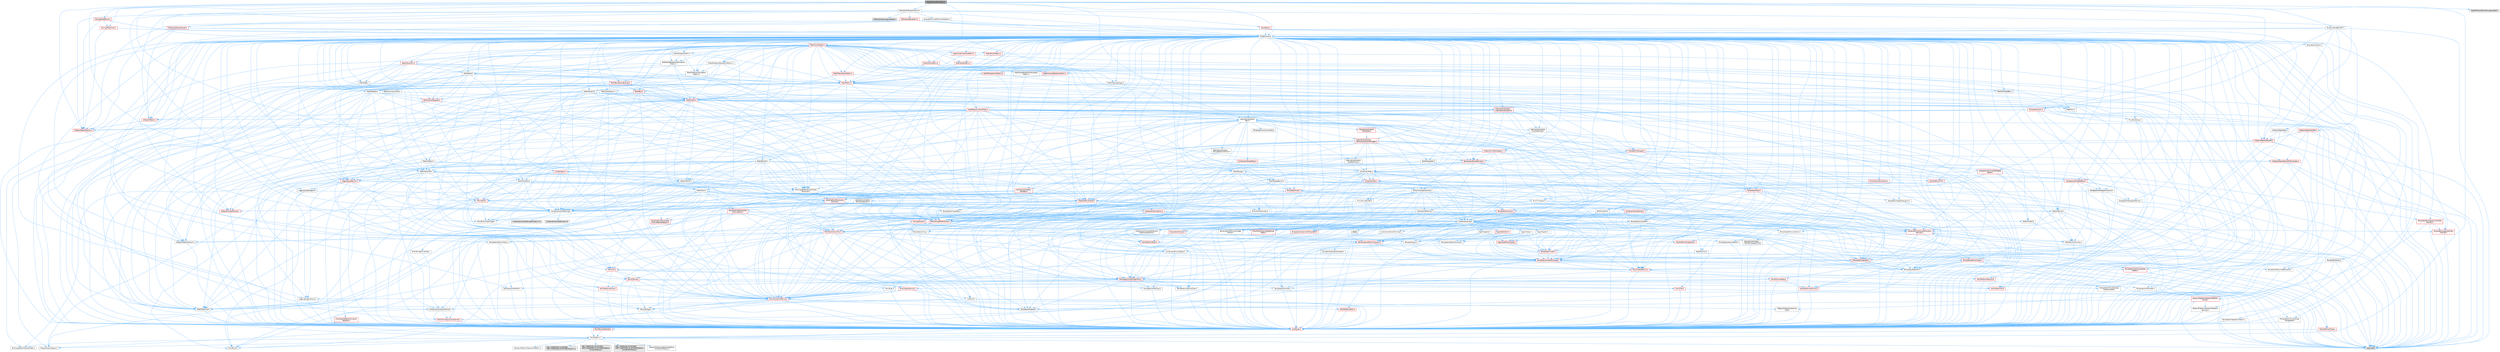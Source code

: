 digraph "RigVMActionMenuItem.h"
{
 // INTERACTIVE_SVG=YES
 // LATEX_PDF_SIZE
  bgcolor="transparent";
  edge [fontname=Helvetica,fontsize=10,labelfontname=Helvetica,labelfontsize=10];
  node [fontname=Helvetica,fontsize=10,shape=box,height=0.2,width=0.4];
  Node1 [id="Node000001",label="RigVMActionMenuItem.h",height=0.2,width=0.4,color="gray40", fillcolor="grey60", style="filled", fontcolor="black",tooltip=" "];
  Node1 -> Node2 [id="edge1_Node000001_Node000002",color="steelblue1",style="solid",tooltip=" "];
  Node2 [id="Node000002",label="BlueprintNodeBinder.h",height=0.2,width=0.4,color="grey40", fillcolor="white", style="filled",URL="$de/dd8/BlueprintNodeBinder_8h.html",tooltip=" "];
  Node2 -> Node3 [id="edge2_Node000002_Node000003",color="steelblue1",style="solid",tooltip=" "];
  Node3 [id="Node000003",label="CoreMinimal.h",height=0.2,width=0.4,color="grey40", fillcolor="white", style="filled",URL="$d7/d67/CoreMinimal_8h.html",tooltip=" "];
  Node3 -> Node4 [id="edge3_Node000003_Node000004",color="steelblue1",style="solid",tooltip=" "];
  Node4 [id="Node000004",label="CoreTypes.h",height=0.2,width=0.4,color="red", fillcolor="#FFF0F0", style="filled",URL="$dc/dec/CoreTypes_8h.html",tooltip=" "];
  Node4 -> Node5 [id="edge4_Node000004_Node000005",color="steelblue1",style="solid",tooltip=" "];
  Node5 [id="Node000005",label="HAL/Platform.h",height=0.2,width=0.4,color="grey40", fillcolor="white", style="filled",URL="$d9/dd0/Platform_8h.html",tooltip=" "];
  Node5 -> Node6 [id="edge5_Node000005_Node000006",color="steelblue1",style="solid",tooltip=" "];
  Node6 [id="Node000006",label="Misc/Build.h",height=0.2,width=0.4,color="grey40", fillcolor="white", style="filled",URL="$d3/dbb/Build_8h.html",tooltip=" "];
  Node5 -> Node7 [id="edge6_Node000005_Node000007",color="steelblue1",style="solid",tooltip=" "];
  Node7 [id="Node000007",label="Misc/LargeWorldCoordinates.h",height=0.2,width=0.4,color="grey40", fillcolor="white", style="filled",URL="$d2/dcb/LargeWorldCoordinates_8h.html",tooltip=" "];
  Node5 -> Node8 [id="edge7_Node000005_Node000008",color="steelblue1",style="solid",tooltip=" "];
  Node8 [id="Node000008",label="type_traits",height=0.2,width=0.4,color="grey60", fillcolor="#E0E0E0", style="filled",tooltip=" "];
  Node5 -> Node9 [id="edge8_Node000005_Node000009",color="steelblue1",style="solid",tooltip=" "];
  Node9 [id="Node000009",label="PreprocessorHelpers.h",height=0.2,width=0.4,color="grey40", fillcolor="white", style="filled",URL="$db/ddb/PreprocessorHelpers_8h.html",tooltip=" "];
  Node5 -> Node10 [id="edge9_Node000005_Node000010",color="steelblue1",style="solid",tooltip=" "];
  Node10 [id="Node000010",label="UBT_COMPILED_PLATFORM\l/UBT_COMPILED_PLATFORMPlatform\lCompilerPreSetup.h",height=0.2,width=0.4,color="grey60", fillcolor="#E0E0E0", style="filled",tooltip=" "];
  Node5 -> Node11 [id="edge10_Node000005_Node000011",color="steelblue1",style="solid",tooltip=" "];
  Node11 [id="Node000011",label="GenericPlatform/GenericPlatform\lCompilerPreSetup.h",height=0.2,width=0.4,color="grey40", fillcolor="white", style="filled",URL="$d9/dc8/GenericPlatformCompilerPreSetup_8h.html",tooltip=" "];
  Node5 -> Node12 [id="edge11_Node000005_Node000012",color="steelblue1",style="solid",tooltip=" "];
  Node12 [id="Node000012",label="GenericPlatform/GenericPlatform.h",height=0.2,width=0.4,color="grey40", fillcolor="white", style="filled",URL="$d6/d84/GenericPlatform_8h.html",tooltip=" "];
  Node5 -> Node13 [id="edge12_Node000005_Node000013",color="steelblue1",style="solid",tooltip=" "];
  Node13 [id="Node000013",label="UBT_COMPILED_PLATFORM\l/UBT_COMPILED_PLATFORMPlatform.h",height=0.2,width=0.4,color="grey60", fillcolor="#E0E0E0", style="filled",tooltip=" "];
  Node5 -> Node14 [id="edge13_Node000005_Node000014",color="steelblue1",style="solid",tooltip=" "];
  Node14 [id="Node000014",label="UBT_COMPILED_PLATFORM\l/UBT_COMPILED_PLATFORMPlatform\lCompilerSetup.h",height=0.2,width=0.4,color="grey60", fillcolor="#E0E0E0", style="filled",tooltip=" "];
  Node3 -> Node18 [id="edge14_Node000003_Node000018",color="steelblue1",style="solid",tooltip=" "];
  Node18 [id="Node000018",label="CoreFwd.h",height=0.2,width=0.4,color="grey40", fillcolor="white", style="filled",URL="$d1/d1e/CoreFwd_8h.html",tooltip=" "];
  Node18 -> Node4 [id="edge15_Node000018_Node000004",color="steelblue1",style="solid",tooltip=" "];
  Node18 -> Node19 [id="edge16_Node000018_Node000019",color="steelblue1",style="solid",tooltip=" "];
  Node19 [id="Node000019",label="Containers/ContainersFwd.h",height=0.2,width=0.4,color="grey40", fillcolor="white", style="filled",URL="$d4/d0a/ContainersFwd_8h.html",tooltip=" "];
  Node19 -> Node5 [id="edge17_Node000019_Node000005",color="steelblue1",style="solid",tooltip=" "];
  Node19 -> Node4 [id="edge18_Node000019_Node000004",color="steelblue1",style="solid",tooltip=" "];
  Node19 -> Node20 [id="edge19_Node000019_Node000020",color="steelblue1",style="solid",tooltip=" "];
  Node20 [id="Node000020",label="Traits/IsContiguousContainer.h",height=0.2,width=0.4,color="red", fillcolor="#FFF0F0", style="filled",URL="$d5/d3c/IsContiguousContainer_8h.html",tooltip=" "];
  Node20 -> Node4 [id="edge20_Node000020_Node000004",color="steelblue1",style="solid",tooltip=" "];
  Node18 -> Node23 [id="edge21_Node000018_Node000023",color="steelblue1",style="solid",tooltip=" "];
  Node23 [id="Node000023",label="Math/MathFwd.h",height=0.2,width=0.4,color="grey40", fillcolor="white", style="filled",URL="$d2/d10/MathFwd_8h.html",tooltip=" "];
  Node23 -> Node5 [id="edge22_Node000023_Node000005",color="steelblue1",style="solid",tooltip=" "];
  Node18 -> Node24 [id="edge23_Node000018_Node000024",color="steelblue1",style="solid",tooltip=" "];
  Node24 [id="Node000024",label="UObject/UObjectHierarchy\lFwd.h",height=0.2,width=0.4,color="grey40", fillcolor="white", style="filled",URL="$d3/d13/UObjectHierarchyFwd_8h.html",tooltip=" "];
  Node3 -> Node24 [id="edge24_Node000003_Node000024",color="steelblue1",style="solid",tooltip=" "];
  Node3 -> Node19 [id="edge25_Node000003_Node000019",color="steelblue1",style="solid",tooltip=" "];
  Node3 -> Node25 [id="edge26_Node000003_Node000025",color="steelblue1",style="solid",tooltip=" "];
  Node25 [id="Node000025",label="Misc/VarArgs.h",height=0.2,width=0.4,color="grey40", fillcolor="white", style="filled",URL="$d5/d6f/VarArgs_8h.html",tooltip=" "];
  Node25 -> Node4 [id="edge27_Node000025_Node000004",color="steelblue1",style="solid",tooltip=" "];
  Node3 -> Node26 [id="edge28_Node000003_Node000026",color="steelblue1",style="solid",tooltip=" "];
  Node26 [id="Node000026",label="Logging/LogVerbosity.h",height=0.2,width=0.4,color="grey40", fillcolor="white", style="filled",URL="$d2/d8f/LogVerbosity_8h.html",tooltip=" "];
  Node26 -> Node4 [id="edge29_Node000026_Node000004",color="steelblue1",style="solid",tooltip=" "];
  Node3 -> Node27 [id="edge30_Node000003_Node000027",color="steelblue1",style="solid",tooltip=" "];
  Node27 [id="Node000027",label="Misc/OutputDevice.h",height=0.2,width=0.4,color="red", fillcolor="#FFF0F0", style="filled",URL="$d7/d32/OutputDevice_8h.html",tooltip=" "];
  Node27 -> Node18 [id="edge31_Node000027_Node000018",color="steelblue1",style="solid",tooltip=" "];
  Node27 -> Node4 [id="edge32_Node000027_Node000004",color="steelblue1",style="solid",tooltip=" "];
  Node27 -> Node26 [id="edge33_Node000027_Node000026",color="steelblue1",style="solid",tooltip=" "];
  Node27 -> Node25 [id="edge34_Node000027_Node000025",color="steelblue1",style="solid",tooltip=" "];
  Node3 -> Node33 [id="edge35_Node000003_Node000033",color="steelblue1",style="solid",tooltip=" "];
  Node33 [id="Node000033",label="HAL/PlatformCrt.h",height=0.2,width=0.4,color="red", fillcolor="#FFF0F0", style="filled",URL="$d8/d75/PlatformCrt_8h.html",tooltip=" "];
  Node3 -> Node43 [id="edge36_Node000003_Node000043",color="steelblue1",style="solid",tooltip=" "];
  Node43 [id="Node000043",label="HAL/PlatformMisc.h",height=0.2,width=0.4,color="red", fillcolor="#FFF0F0", style="filled",URL="$d0/df5/PlatformMisc_8h.html",tooltip=" "];
  Node43 -> Node4 [id="edge37_Node000043_Node000004",color="steelblue1",style="solid",tooltip=" "];
  Node3 -> Node62 [id="edge38_Node000003_Node000062",color="steelblue1",style="solid",tooltip=" "];
  Node62 [id="Node000062",label="Misc/AssertionMacros.h",height=0.2,width=0.4,color="red", fillcolor="#FFF0F0", style="filled",URL="$d0/dfa/AssertionMacros_8h.html",tooltip=" "];
  Node62 -> Node4 [id="edge39_Node000062_Node000004",color="steelblue1",style="solid",tooltip=" "];
  Node62 -> Node5 [id="edge40_Node000062_Node000005",color="steelblue1",style="solid",tooltip=" "];
  Node62 -> Node43 [id="edge41_Node000062_Node000043",color="steelblue1",style="solid",tooltip=" "];
  Node62 -> Node9 [id="edge42_Node000062_Node000009",color="steelblue1",style="solid",tooltip=" "];
  Node62 -> Node63 [id="edge43_Node000062_Node000063",color="steelblue1",style="solid",tooltip=" "];
  Node63 [id="Node000063",label="Templates/EnableIf.h",height=0.2,width=0.4,color="grey40", fillcolor="white", style="filled",URL="$d7/d60/EnableIf_8h.html",tooltip=" "];
  Node63 -> Node4 [id="edge44_Node000063_Node000004",color="steelblue1",style="solid",tooltip=" "];
  Node62 -> Node25 [id="edge45_Node000062_Node000025",color="steelblue1",style="solid",tooltip=" "];
  Node3 -> Node71 [id="edge46_Node000003_Node000071",color="steelblue1",style="solid",tooltip=" "];
  Node71 [id="Node000071",label="Templates/IsPointer.h",height=0.2,width=0.4,color="grey40", fillcolor="white", style="filled",URL="$d7/d05/IsPointer_8h.html",tooltip=" "];
  Node71 -> Node4 [id="edge47_Node000071_Node000004",color="steelblue1",style="solid",tooltip=" "];
  Node3 -> Node72 [id="edge48_Node000003_Node000072",color="steelblue1",style="solid",tooltip=" "];
  Node72 [id="Node000072",label="HAL/PlatformMemory.h",height=0.2,width=0.4,color="red", fillcolor="#FFF0F0", style="filled",URL="$de/d68/PlatformMemory_8h.html",tooltip=" "];
  Node72 -> Node4 [id="edge49_Node000072_Node000004",color="steelblue1",style="solid",tooltip=" "];
  Node3 -> Node55 [id="edge50_Node000003_Node000055",color="steelblue1",style="solid",tooltip=" "];
  Node55 [id="Node000055",label="HAL/PlatformAtomics.h",height=0.2,width=0.4,color="red", fillcolor="#FFF0F0", style="filled",URL="$d3/d36/PlatformAtomics_8h.html",tooltip=" "];
  Node55 -> Node4 [id="edge51_Node000055_Node000004",color="steelblue1",style="solid",tooltip=" "];
  Node3 -> Node77 [id="edge52_Node000003_Node000077",color="steelblue1",style="solid",tooltip=" "];
  Node77 [id="Node000077",label="Misc/Exec.h",height=0.2,width=0.4,color="grey40", fillcolor="white", style="filled",URL="$de/ddb/Exec_8h.html",tooltip=" "];
  Node77 -> Node4 [id="edge53_Node000077_Node000004",color="steelblue1",style="solid",tooltip=" "];
  Node77 -> Node62 [id="edge54_Node000077_Node000062",color="steelblue1",style="solid",tooltip=" "];
  Node3 -> Node78 [id="edge55_Node000003_Node000078",color="steelblue1",style="solid",tooltip=" "];
  Node78 [id="Node000078",label="HAL/MemoryBase.h",height=0.2,width=0.4,color="red", fillcolor="#FFF0F0", style="filled",URL="$d6/d9f/MemoryBase_8h.html",tooltip=" "];
  Node78 -> Node4 [id="edge56_Node000078_Node000004",color="steelblue1",style="solid",tooltip=" "];
  Node78 -> Node55 [id="edge57_Node000078_Node000055",color="steelblue1",style="solid",tooltip=" "];
  Node78 -> Node33 [id="edge58_Node000078_Node000033",color="steelblue1",style="solid",tooltip=" "];
  Node78 -> Node77 [id="edge59_Node000078_Node000077",color="steelblue1",style="solid",tooltip=" "];
  Node78 -> Node27 [id="edge60_Node000078_Node000027",color="steelblue1",style="solid",tooltip=" "];
  Node3 -> Node88 [id="edge61_Node000003_Node000088",color="steelblue1",style="solid",tooltip=" "];
  Node88 [id="Node000088",label="HAL/UnrealMemory.h",height=0.2,width=0.4,color="red", fillcolor="#FFF0F0", style="filled",URL="$d9/d96/UnrealMemory_8h.html",tooltip=" "];
  Node88 -> Node4 [id="edge62_Node000088_Node000004",color="steelblue1",style="solid",tooltip=" "];
  Node88 -> Node78 [id="edge63_Node000088_Node000078",color="steelblue1",style="solid",tooltip=" "];
  Node88 -> Node72 [id="edge64_Node000088_Node000072",color="steelblue1",style="solid",tooltip=" "];
  Node88 -> Node71 [id="edge65_Node000088_Node000071",color="steelblue1",style="solid",tooltip=" "];
  Node3 -> Node90 [id="edge66_Node000003_Node000090",color="steelblue1",style="solid",tooltip=" "];
  Node90 [id="Node000090",label="Templates/IsArithmetic.h",height=0.2,width=0.4,color="grey40", fillcolor="white", style="filled",URL="$d2/d5d/IsArithmetic_8h.html",tooltip=" "];
  Node90 -> Node4 [id="edge67_Node000090_Node000004",color="steelblue1",style="solid",tooltip=" "];
  Node3 -> Node84 [id="edge68_Node000003_Node000084",color="steelblue1",style="solid",tooltip=" "];
  Node84 [id="Node000084",label="Templates/AndOrNot.h",height=0.2,width=0.4,color="grey40", fillcolor="white", style="filled",URL="$db/d0a/AndOrNot_8h.html",tooltip=" "];
  Node84 -> Node4 [id="edge69_Node000084_Node000004",color="steelblue1",style="solid",tooltip=" "];
  Node3 -> Node91 [id="edge70_Node000003_Node000091",color="steelblue1",style="solid",tooltip=" "];
  Node91 [id="Node000091",label="Templates/IsPODType.h",height=0.2,width=0.4,color="grey40", fillcolor="white", style="filled",URL="$d7/db1/IsPODType_8h.html",tooltip=" "];
  Node91 -> Node4 [id="edge71_Node000091_Node000004",color="steelblue1",style="solid",tooltip=" "];
  Node3 -> Node92 [id="edge72_Node000003_Node000092",color="steelblue1",style="solid",tooltip=" "];
  Node92 [id="Node000092",label="Templates/IsUECoreType.h",height=0.2,width=0.4,color="grey40", fillcolor="white", style="filled",URL="$d1/db8/IsUECoreType_8h.html",tooltip=" "];
  Node92 -> Node4 [id="edge73_Node000092_Node000004",color="steelblue1",style="solid",tooltip=" "];
  Node92 -> Node8 [id="edge74_Node000092_Node000008",color="steelblue1",style="solid",tooltip=" "];
  Node3 -> Node85 [id="edge75_Node000003_Node000085",color="steelblue1",style="solid",tooltip=" "];
  Node85 [id="Node000085",label="Templates/IsTriviallyCopy\lConstructible.h",height=0.2,width=0.4,color="grey40", fillcolor="white", style="filled",URL="$d3/d78/IsTriviallyCopyConstructible_8h.html",tooltip=" "];
  Node85 -> Node4 [id="edge76_Node000085_Node000004",color="steelblue1",style="solid",tooltip=" "];
  Node85 -> Node8 [id="edge77_Node000085_Node000008",color="steelblue1",style="solid",tooltip=" "];
  Node3 -> Node93 [id="edge78_Node000003_Node000093",color="steelblue1",style="solid",tooltip=" "];
  Node93 [id="Node000093",label="Templates/UnrealTypeTraits.h",height=0.2,width=0.4,color="red", fillcolor="#FFF0F0", style="filled",URL="$d2/d2d/UnrealTypeTraits_8h.html",tooltip=" "];
  Node93 -> Node4 [id="edge79_Node000093_Node000004",color="steelblue1",style="solid",tooltip=" "];
  Node93 -> Node71 [id="edge80_Node000093_Node000071",color="steelblue1",style="solid",tooltip=" "];
  Node93 -> Node62 [id="edge81_Node000093_Node000062",color="steelblue1",style="solid",tooltip=" "];
  Node93 -> Node84 [id="edge82_Node000093_Node000084",color="steelblue1",style="solid",tooltip=" "];
  Node93 -> Node63 [id="edge83_Node000093_Node000063",color="steelblue1",style="solid",tooltip=" "];
  Node93 -> Node90 [id="edge84_Node000093_Node000090",color="steelblue1",style="solid",tooltip=" "];
  Node93 -> Node91 [id="edge85_Node000093_Node000091",color="steelblue1",style="solid",tooltip=" "];
  Node93 -> Node92 [id="edge86_Node000093_Node000092",color="steelblue1",style="solid",tooltip=" "];
  Node93 -> Node85 [id="edge87_Node000093_Node000085",color="steelblue1",style="solid",tooltip=" "];
  Node3 -> Node63 [id="edge88_Node000003_Node000063",color="steelblue1",style="solid",tooltip=" "];
  Node3 -> Node95 [id="edge89_Node000003_Node000095",color="steelblue1",style="solid",tooltip=" "];
  Node95 [id="Node000095",label="Templates/RemoveReference.h",height=0.2,width=0.4,color="grey40", fillcolor="white", style="filled",URL="$da/dbe/RemoveReference_8h.html",tooltip=" "];
  Node95 -> Node4 [id="edge90_Node000095_Node000004",color="steelblue1",style="solid",tooltip=" "];
  Node3 -> Node96 [id="edge91_Node000003_Node000096",color="steelblue1",style="solid",tooltip=" "];
  Node96 [id="Node000096",label="Templates/IntegralConstant.h",height=0.2,width=0.4,color="grey40", fillcolor="white", style="filled",URL="$db/d1b/IntegralConstant_8h.html",tooltip=" "];
  Node96 -> Node4 [id="edge92_Node000096_Node000004",color="steelblue1",style="solid",tooltip=" "];
  Node3 -> Node97 [id="edge93_Node000003_Node000097",color="steelblue1",style="solid",tooltip=" "];
  Node97 [id="Node000097",label="Templates/IsClass.h",height=0.2,width=0.4,color="grey40", fillcolor="white", style="filled",URL="$db/dcb/IsClass_8h.html",tooltip=" "];
  Node97 -> Node4 [id="edge94_Node000097_Node000004",color="steelblue1",style="solid",tooltip=" "];
  Node3 -> Node98 [id="edge95_Node000003_Node000098",color="steelblue1",style="solid",tooltip=" "];
  Node98 [id="Node000098",label="Templates/TypeCompatible\lBytes.h",height=0.2,width=0.4,color="red", fillcolor="#FFF0F0", style="filled",URL="$df/d0a/TypeCompatibleBytes_8h.html",tooltip=" "];
  Node98 -> Node4 [id="edge96_Node000098_Node000004",color="steelblue1",style="solid",tooltip=" "];
  Node98 -> Node8 [id="edge97_Node000098_Node000008",color="steelblue1",style="solid",tooltip=" "];
  Node3 -> Node20 [id="edge98_Node000003_Node000020",color="steelblue1",style="solid",tooltip=" "];
  Node3 -> Node99 [id="edge99_Node000003_Node000099",color="steelblue1",style="solid",tooltip=" "];
  Node99 [id="Node000099",label="Templates/UnrealTemplate.h",height=0.2,width=0.4,color="red", fillcolor="#FFF0F0", style="filled",URL="$d4/d24/UnrealTemplate_8h.html",tooltip=" "];
  Node99 -> Node4 [id="edge100_Node000099_Node000004",color="steelblue1",style="solid",tooltip=" "];
  Node99 -> Node71 [id="edge101_Node000099_Node000071",color="steelblue1",style="solid",tooltip=" "];
  Node99 -> Node88 [id="edge102_Node000099_Node000088",color="steelblue1",style="solid",tooltip=" "];
  Node99 -> Node93 [id="edge103_Node000099_Node000093",color="steelblue1",style="solid",tooltip=" "];
  Node99 -> Node95 [id="edge104_Node000099_Node000095",color="steelblue1",style="solid",tooltip=" "];
  Node99 -> Node65 [id="edge105_Node000099_Node000065",color="steelblue1",style="solid",tooltip=" "];
  Node65 [id="Node000065",label="Templates/Requires.h",height=0.2,width=0.4,color="grey40", fillcolor="white", style="filled",URL="$dc/d96/Requires_8h.html",tooltip=" "];
  Node65 -> Node63 [id="edge106_Node000065_Node000063",color="steelblue1",style="solid",tooltip=" "];
  Node65 -> Node8 [id="edge107_Node000065_Node000008",color="steelblue1",style="solid",tooltip=" "];
  Node99 -> Node98 [id="edge108_Node000099_Node000098",color="steelblue1",style="solid",tooltip=" "];
  Node99 -> Node20 [id="edge109_Node000099_Node000020",color="steelblue1",style="solid",tooltip=" "];
  Node99 -> Node8 [id="edge110_Node000099_Node000008",color="steelblue1",style="solid",tooltip=" "];
  Node3 -> Node48 [id="edge111_Node000003_Node000048",color="steelblue1",style="solid",tooltip=" "];
  Node48 [id="Node000048",label="Math/NumericLimits.h",height=0.2,width=0.4,color="grey40", fillcolor="white", style="filled",URL="$df/d1b/NumericLimits_8h.html",tooltip=" "];
  Node48 -> Node4 [id="edge112_Node000048_Node000004",color="steelblue1",style="solid",tooltip=" "];
  Node3 -> Node103 [id="edge113_Node000003_Node000103",color="steelblue1",style="solid",tooltip=" "];
  Node103 [id="Node000103",label="HAL/PlatformMath.h",height=0.2,width=0.4,color="red", fillcolor="#FFF0F0", style="filled",URL="$dc/d53/PlatformMath_8h.html",tooltip=" "];
  Node103 -> Node4 [id="edge114_Node000103_Node000004",color="steelblue1",style="solid",tooltip=" "];
  Node3 -> Node86 [id="edge115_Node000003_Node000086",color="steelblue1",style="solid",tooltip=" "];
  Node86 [id="Node000086",label="Templates/IsTriviallyCopy\lAssignable.h",height=0.2,width=0.4,color="grey40", fillcolor="white", style="filled",URL="$d2/df2/IsTriviallyCopyAssignable_8h.html",tooltip=" "];
  Node86 -> Node4 [id="edge116_Node000086_Node000004",color="steelblue1",style="solid",tooltip=" "];
  Node86 -> Node8 [id="edge117_Node000086_Node000008",color="steelblue1",style="solid",tooltip=" "];
  Node3 -> Node111 [id="edge118_Node000003_Node000111",color="steelblue1",style="solid",tooltip=" "];
  Node111 [id="Node000111",label="Templates/MemoryOps.h",height=0.2,width=0.4,color="red", fillcolor="#FFF0F0", style="filled",URL="$db/dea/MemoryOps_8h.html",tooltip=" "];
  Node111 -> Node4 [id="edge119_Node000111_Node000004",color="steelblue1",style="solid",tooltip=" "];
  Node111 -> Node88 [id="edge120_Node000111_Node000088",color="steelblue1",style="solid",tooltip=" "];
  Node111 -> Node86 [id="edge121_Node000111_Node000086",color="steelblue1",style="solid",tooltip=" "];
  Node111 -> Node85 [id="edge122_Node000111_Node000085",color="steelblue1",style="solid",tooltip=" "];
  Node111 -> Node65 [id="edge123_Node000111_Node000065",color="steelblue1",style="solid",tooltip=" "];
  Node111 -> Node93 [id="edge124_Node000111_Node000093",color="steelblue1",style="solid",tooltip=" "];
  Node111 -> Node8 [id="edge125_Node000111_Node000008",color="steelblue1",style="solid",tooltip=" "];
  Node3 -> Node112 [id="edge126_Node000003_Node000112",color="steelblue1",style="solid",tooltip=" "];
  Node112 [id="Node000112",label="Containers/ContainerAllocation\lPolicies.h",height=0.2,width=0.4,color="red", fillcolor="#FFF0F0", style="filled",URL="$d7/dff/ContainerAllocationPolicies_8h.html",tooltip=" "];
  Node112 -> Node4 [id="edge127_Node000112_Node000004",color="steelblue1",style="solid",tooltip=" "];
  Node112 -> Node112 [id="edge128_Node000112_Node000112",color="steelblue1",style="solid",tooltip=" "];
  Node112 -> Node103 [id="edge129_Node000112_Node000103",color="steelblue1",style="solid",tooltip=" "];
  Node112 -> Node88 [id="edge130_Node000112_Node000088",color="steelblue1",style="solid",tooltip=" "];
  Node112 -> Node48 [id="edge131_Node000112_Node000048",color="steelblue1",style="solid",tooltip=" "];
  Node112 -> Node62 [id="edge132_Node000112_Node000062",color="steelblue1",style="solid",tooltip=" "];
  Node112 -> Node111 [id="edge133_Node000112_Node000111",color="steelblue1",style="solid",tooltip=" "];
  Node112 -> Node98 [id="edge134_Node000112_Node000098",color="steelblue1",style="solid",tooltip=" "];
  Node112 -> Node8 [id="edge135_Node000112_Node000008",color="steelblue1",style="solid",tooltip=" "];
  Node3 -> Node115 [id="edge136_Node000003_Node000115",color="steelblue1",style="solid",tooltip=" "];
  Node115 [id="Node000115",label="Templates/IsEnumClass.h",height=0.2,width=0.4,color="grey40", fillcolor="white", style="filled",URL="$d7/d15/IsEnumClass_8h.html",tooltip=" "];
  Node115 -> Node4 [id="edge137_Node000115_Node000004",color="steelblue1",style="solid",tooltip=" "];
  Node115 -> Node84 [id="edge138_Node000115_Node000084",color="steelblue1",style="solid",tooltip=" "];
  Node3 -> Node116 [id="edge139_Node000003_Node000116",color="steelblue1",style="solid",tooltip=" "];
  Node116 [id="Node000116",label="HAL/PlatformProperties.h",height=0.2,width=0.4,color="red", fillcolor="#FFF0F0", style="filled",URL="$d9/db0/PlatformProperties_8h.html",tooltip=" "];
  Node116 -> Node4 [id="edge140_Node000116_Node000004",color="steelblue1",style="solid",tooltip=" "];
  Node3 -> Node119 [id="edge141_Node000003_Node000119",color="steelblue1",style="solid",tooltip=" "];
  Node119 [id="Node000119",label="Misc/EngineVersionBase.h",height=0.2,width=0.4,color="grey40", fillcolor="white", style="filled",URL="$d5/d2b/EngineVersionBase_8h.html",tooltip=" "];
  Node119 -> Node4 [id="edge142_Node000119_Node000004",color="steelblue1",style="solid",tooltip=" "];
  Node3 -> Node120 [id="edge143_Node000003_Node000120",color="steelblue1",style="solid",tooltip=" "];
  Node120 [id="Node000120",label="Internationalization\l/TextNamespaceFwd.h",height=0.2,width=0.4,color="grey40", fillcolor="white", style="filled",URL="$d8/d97/TextNamespaceFwd_8h.html",tooltip=" "];
  Node120 -> Node4 [id="edge144_Node000120_Node000004",color="steelblue1",style="solid",tooltip=" "];
  Node3 -> Node121 [id="edge145_Node000003_Node000121",color="steelblue1",style="solid",tooltip=" "];
  Node121 [id="Node000121",label="Serialization/Archive.h",height=0.2,width=0.4,color="red", fillcolor="#FFF0F0", style="filled",URL="$d7/d3b/Archive_8h.html",tooltip=" "];
  Node121 -> Node18 [id="edge146_Node000121_Node000018",color="steelblue1",style="solid",tooltip=" "];
  Node121 -> Node4 [id="edge147_Node000121_Node000004",color="steelblue1",style="solid",tooltip=" "];
  Node121 -> Node116 [id="edge148_Node000121_Node000116",color="steelblue1",style="solid",tooltip=" "];
  Node121 -> Node120 [id="edge149_Node000121_Node000120",color="steelblue1",style="solid",tooltip=" "];
  Node121 -> Node23 [id="edge150_Node000121_Node000023",color="steelblue1",style="solid",tooltip=" "];
  Node121 -> Node62 [id="edge151_Node000121_Node000062",color="steelblue1",style="solid",tooltip=" "];
  Node121 -> Node6 [id="edge152_Node000121_Node000006",color="steelblue1",style="solid",tooltip=" "];
  Node121 -> Node119 [id="edge153_Node000121_Node000119",color="steelblue1",style="solid",tooltip=" "];
  Node121 -> Node25 [id="edge154_Node000121_Node000025",color="steelblue1",style="solid",tooltip=" "];
  Node121 -> Node63 [id="edge155_Node000121_Node000063",color="steelblue1",style="solid",tooltip=" "];
  Node121 -> Node115 [id="edge156_Node000121_Node000115",color="steelblue1",style="solid",tooltip=" "];
  Node121 -> Node99 [id="edge157_Node000121_Node000099",color="steelblue1",style="solid",tooltip=" "];
  Node121 -> Node124 [id="edge158_Node000121_Node000124",color="steelblue1",style="solid",tooltip=" "];
  Node124 [id="Node000124",label="UObject/ObjectVersion.h",height=0.2,width=0.4,color="grey40", fillcolor="white", style="filled",URL="$da/d63/ObjectVersion_8h.html",tooltip=" "];
  Node124 -> Node4 [id="edge159_Node000124_Node000004",color="steelblue1",style="solid",tooltip=" "];
  Node3 -> Node125 [id="edge160_Node000003_Node000125",color="steelblue1",style="solid",tooltip=" "];
  Node125 [id="Node000125",label="Templates/Less.h",height=0.2,width=0.4,color="grey40", fillcolor="white", style="filled",URL="$de/dc8/Less_8h.html",tooltip=" "];
  Node125 -> Node4 [id="edge161_Node000125_Node000004",color="steelblue1",style="solid",tooltip=" "];
  Node125 -> Node99 [id="edge162_Node000125_Node000099",color="steelblue1",style="solid",tooltip=" "];
  Node3 -> Node126 [id="edge163_Node000003_Node000126",color="steelblue1",style="solid",tooltip=" "];
  Node126 [id="Node000126",label="Templates/Sorting.h",height=0.2,width=0.4,color="red", fillcolor="#FFF0F0", style="filled",URL="$d3/d9e/Sorting_8h.html",tooltip=" "];
  Node126 -> Node4 [id="edge164_Node000126_Node000004",color="steelblue1",style="solid",tooltip=" "];
  Node126 -> Node103 [id="edge165_Node000126_Node000103",color="steelblue1",style="solid",tooltip=" "];
  Node126 -> Node125 [id="edge166_Node000126_Node000125",color="steelblue1",style="solid",tooltip=" "];
  Node3 -> Node137 [id="edge167_Node000003_Node000137",color="steelblue1",style="solid",tooltip=" "];
  Node137 [id="Node000137",label="Misc/Char.h",height=0.2,width=0.4,color="red", fillcolor="#FFF0F0", style="filled",URL="$d0/d58/Char_8h.html",tooltip=" "];
  Node137 -> Node4 [id="edge168_Node000137_Node000004",color="steelblue1",style="solid",tooltip=" "];
  Node137 -> Node8 [id="edge169_Node000137_Node000008",color="steelblue1",style="solid",tooltip=" "];
  Node3 -> Node140 [id="edge170_Node000003_Node000140",color="steelblue1",style="solid",tooltip=" "];
  Node140 [id="Node000140",label="GenericPlatform/GenericPlatform\lStricmp.h",height=0.2,width=0.4,color="grey40", fillcolor="white", style="filled",URL="$d2/d86/GenericPlatformStricmp_8h.html",tooltip=" "];
  Node140 -> Node4 [id="edge171_Node000140_Node000004",color="steelblue1",style="solid",tooltip=" "];
  Node3 -> Node141 [id="edge172_Node000003_Node000141",color="steelblue1",style="solid",tooltip=" "];
  Node141 [id="Node000141",label="GenericPlatform/GenericPlatform\lString.h",height=0.2,width=0.4,color="red", fillcolor="#FFF0F0", style="filled",URL="$dd/d20/GenericPlatformString_8h.html",tooltip=" "];
  Node141 -> Node4 [id="edge173_Node000141_Node000004",color="steelblue1",style="solid",tooltip=" "];
  Node141 -> Node140 [id="edge174_Node000141_Node000140",color="steelblue1",style="solid",tooltip=" "];
  Node141 -> Node63 [id="edge175_Node000141_Node000063",color="steelblue1",style="solid",tooltip=" "];
  Node141 -> Node8 [id="edge176_Node000141_Node000008",color="steelblue1",style="solid",tooltip=" "];
  Node3 -> Node74 [id="edge177_Node000003_Node000074",color="steelblue1",style="solid",tooltip=" "];
  Node74 [id="Node000074",label="HAL/PlatformString.h",height=0.2,width=0.4,color="red", fillcolor="#FFF0F0", style="filled",URL="$db/db5/PlatformString_8h.html",tooltip=" "];
  Node74 -> Node4 [id="edge178_Node000074_Node000004",color="steelblue1",style="solid",tooltip=" "];
  Node3 -> Node144 [id="edge179_Node000003_Node000144",color="steelblue1",style="solid",tooltip=" "];
  Node144 [id="Node000144",label="Misc/CString.h",height=0.2,width=0.4,color="red", fillcolor="#FFF0F0", style="filled",URL="$d2/d49/CString_8h.html",tooltip=" "];
  Node144 -> Node4 [id="edge180_Node000144_Node000004",color="steelblue1",style="solid",tooltip=" "];
  Node144 -> Node33 [id="edge181_Node000144_Node000033",color="steelblue1",style="solid",tooltip=" "];
  Node144 -> Node74 [id="edge182_Node000144_Node000074",color="steelblue1",style="solid",tooltip=" "];
  Node144 -> Node62 [id="edge183_Node000144_Node000062",color="steelblue1",style="solid",tooltip=" "];
  Node144 -> Node137 [id="edge184_Node000144_Node000137",color="steelblue1",style="solid",tooltip=" "];
  Node144 -> Node25 [id="edge185_Node000144_Node000025",color="steelblue1",style="solid",tooltip=" "];
  Node3 -> Node145 [id="edge186_Node000003_Node000145",color="steelblue1",style="solid",tooltip=" "];
  Node145 [id="Node000145",label="Misc/Crc.h",height=0.2,width=0.4,color="red", fillcolor="#FFF0F0", style="filled",URL="$d4/dd2/Crc_8h.html",tooltip=" "];
  Node145 -> Node4 [id="edge187_Node000145_Node000004",color="steelblue1",style="solid",tooltip=" "];
  Node145 -> Node74 [id="edge188_Node000145_Node000074",color="steelblue1",style="solid",tooltip=" "];
  Node145 -> Node62 [id="edge189_Node000145_Node000062",color="steelblue1",style="solid",tooltip=" "];
  Node145 -> Node144 [id="edge190_Node000145_Node000144",color="steelblue1",style="solid",tooltip=" "];
  Node145 -> Node137 [id="edge191_Node000145_Node000137",color="steelblue1",style="solid",tooltip=" "];
  Node145 -> Node93 [id="edge192_Node000145_Node000093",color="steelblue1",style="solid",tooltip=" "];
  Node3 -> Node136 [id="edge193_Node000003_Node000136",color="steelblue1",style="solid",tooltip=" "];
  Node136 [id="Node000136",label="Math/UnrealMathUtility.h",height=0.2,width=0.4,color="red", fillcolor="#FFF0F0", style="filled",URL="$db/db8/UnrealMathUtility_8h.html",tooltip=" "];
  Node136 -> Node4 [id="edge194_Node000136_Node000004",color="steelblue1",style="solid",tooltip=" "];
  Node136 -> Node62 [id="edge195_Node000136_Node000062",color="steelblue1",style="solid",tooltip=" "];
  Node136 -> Node103 [id="edge196_Node000136_Node000103",color="steelblue1",style="solid",tooltip=" "];
  Node136 -> Node23 [id="edge197_Node000136_Node000023",color="steelblue1",style="solid",tooltip=" "];
  Node136 -> Node65 [id="edge198_Node000136_Node000065",color="steelblue1",style="solid",tooltip=" "];
  Node3 -> Node146 [id="edge199_Node000003_Node000146",color="steelblue1",style="solid",tooltip=" "];
  Node146 [id="Node000146",label="Containers/UnrealString.h",height=0.2,width=0.4,color="grey40", fillcolor="white", style="filled",URL="$d5/dba/UnrealString_8h.html",tooltip=" "];
  Node146 -> Node147 [id="edge200_Node000146_Node000147",color="steelblue1",style="solid",tooltip=" "];
  Node147 [id="Node000147",label="Containers/UnrealStringIncludes.h.inl",height=0.2,width=0.4,color="grey60", fillcolor="#E0E0E0", style="filled",tooltip=" "];
  Node146 -> Node148 [id="edge201_Node000146_Node000148",color="steelblue1",style="solid",tooltip=" "];
  Node148 [id="Node000148",label="Containers/UnrealString.h.inl",height=0.2,width=0.4,color="grey60", fillcolor="#E0E0E0", style="filled",tooltip=" "];
  Node146 -> Node149 [id="edge202_Node000146_Node000149",color="steelblue1",style="solid",tooltip=" "];
  Node149 [id="Node000149",label="Misc/StringFormatArg.h",height=0.2,width=0.4,color="grey40", fillcolor="white", style="filled",URL="$d2/d16/StringFormatArg_8h.html",tooltip=" "];
  Node149 -> Node19 [id="edge203_Node000149_Node000019",color="steelblue1",style="solid",tooltip=" "];
  Node3 -> Node150 [id="edge204_Node000003_Node000150",color="steelblue1",style="solid",tooltip=" "];
  Node150 [id="Node000150",label="Containers/Array.h",height=0.2,width=0.4,color="grey40", fillcolor="white", style="filled",URL="$df/dd0/Array_8h.html",tooltip=" "];
  Node150 -> Node4 [id="edge205_Node000150_Node000004",color="steelblue1",style="solid",tooltip=" "];
  Node150 -> Node62 [id="edge206_Node000150_Node000062",color="steelblue1",style="solid",tooltip=" "];
  Node150 -> Node151 [id="edge207_Node000150_Node000151",color="steelblue1",style="solid",tooltip=" "];
  Node151 [id="Node000151",label="Misc/IntrusiveUnsetOptional\lState.h",height=0.2,width=0.4,color="red", fillcolor="#FFF0F0", style="filled",URL="$d2/d0a/IntrusiveUnsetOptionalState_8h.html",tooltip=" "];
  Node150 -> Node153 [id="edge208_Node000150_Node000153",color="steelblue1",style="solid",tooltip=" "];
  Node153 [id="Node000153",label="Misc/ReverseIterate.h",height=0.2,width=0.4,color="red", fillcolor="#FFF0F0", style="filled",URL="$db/de3/ReverseIterate_8h.html",tooltip=" "];
  Node153 -> Node5 [id="edge209_Node000153_Node000005",color="steelblue1",style="solid",tooltip=" "];
  Node150 -> Node88 [id="edge210_Node000150_Node000088",color="steelblue1",style="solid",tooltip=" "];
  Node150 -> Node93 [id="edge211_Node000150_Node000093",color="steelblue1",style="solid",tooltip=" "];
  Node150 -> Node99 [id="edge212_Node000150_Node000099",color="steelblue1",style="solid",tooltip=" "];
  Node150 -> Node155 [id="edge213_Node000150_Node000155",color="steelblue1",style="solid",tooltip=" "];
  Node155 [id="Node000155",label="Containers/AllowShrinking.h",height=0.2,width=0.4,color="grey40", fillcolor="white", style="filled",URL="$d7/d1a/AllowShrinking_8h.html",tooltip=" "];
  Node155 -> Node4 [id="edge214_Node000155_Node000004",color="steelblue1",style="solid",tooltip=" "];
  Node150 -> Node112 [id="edge215_Node000150_Node000112",color="steelblue1",style="solid",tooltip=" "];
  Node150 -> Node156 [id="edge216_Node000150_Node000156",color="steelblue1",style="solid",tooltip=" "];
  Node156 [id="Node000156",label="Containers/ContainerElement\lTypeCompatibility.h",height=0.2,width=0.4,color="grey40", fillcolor="white", style="filled",URL="$df/ddf/ContainerElementTypeCompatibility_8h.html",tooltip=" "];
  Node156 -> Node4 [id="edge217_Node000156_Node000004",color="steelblue1",style="solid",tooltip=" "];
  Node156 -> Node93 [id="edge218_Node000156_Node000093",color="steelblue1",style="solid",tooltip=" "];
  Node150 -> Node121 [id="edge219_Node000150_Node000121",color="steelblue1",style="solid",tooltip=" "];
  Node150 -> Node157 [id="edge220_Node000150_Node000157",color="steelblue1",style="solid",tooltip=" "];
  Node157 [id="Node000157",label="Serialization/MemoryImage\lWriter.h",height=0.2,width=0.4,color="grey40", fillcolor="white", style="filled",URL="$d0/d08/MemoryImageWriter_8h.html",tooltip=" "];
  Node157 -> Node4 [id="edge221_Node000157_Node000004",color="steelblue1",style="solid",tooltip=" "];
  Node157 -> Node158 [id="edge222_Node000157_Node000158",color="steelblue1",style="solid",tooltip=" "];
  Node158 [id="Node000158",label="Serialization/MemoryLayout.h",height=0.2,width=0.4,color="red", fillcolor="#FFF0F0", style="filled",URL="$d7/d66/MemoryLayout_8h.html",tooltip=" "];
  Node158 -> Node161 [id="edge223_Node000158_Node000161",color="steelblue1",style="solid",tooltip=" "];
  Node161 [id="Node000161",label="Containers/EnumAsByte.h",height=0.2,width=0.4,color="grey40", fillcolor="white", style="filled",URL="$d6/d9a/EnumAsByte_8h.html",tooltip=" "];
  Node161 -> Node4 [id="edge224_Node000161_Node000004",color="steelblue1",style="solid",tooltip=" "];
  Node161 -> Node91 [id="edge225_Node000161_Node000091",color="steelblue1",style="solid",tooltip=" "];
  Node161 -> Node162 [id="edge226_Node000161_Node000162",color="steelblue1",style="solid",tooltip=" "];
  Node162 [id="Node000162",label="Templates/TypeHash.h",height=0.2,width=0.4,color="red", fillcolor="#FFF0F0", style="filled",URL="$d1/d62/TypeHash_8h.html",tooltip=" "];
  Node162 -> Node4 [id="edge227_Node000162_Node000004",color="steelblue1",style="solid",tooltip=" "];
  Node162 -> Node65 [id="edge228_Node000162_Node000065",color="steelblue1",style="solid",tooltip=" "];
  Node162 -> Node145 [id="edge229_Node000162_Node000145",color="steelblue1",style="solid",tooltip=" "];
  Node162 -> Node8 [id="edge230_Node000162_Node000008",color="steelblue1",style="solid",tooltip=" "];
  Node158 -> Node88 [id="edge231_Node000158_Node000088",color="steelblue1",style="solid",tooltip=" "];
  Node158 -> Node63 [id="edge232_Node000158_Node000063",color="steelblue1",style="solid",tooltip=" "];
  Node158 -> Node99 [id="edge233_Node000158_Node000099",color="steelblue1",style="solid",tooltip=" "];
  Node150 -> Node166 [id="edge234_Node000150_Node000166",color="steelblue1",style="solid",tooltip=" "];
  Node166 [id="Node000166",label="Algo/Heapify.h",height=0.2,width=0.4,color="grey40", fillcolor="white", style="filled",URL="$d0/d2a/Heapify_8h.html",tooltip=" "];
  Node166 -> Node133 [id="edge235_Node000166_Node000133",color="steelblue1",style="solid",tooltip=" "];
  Node133 [id="Node000133",label="Algo/Impl/BinaryHeap.h",height=0.2,width=0.4,color="red", fillcolor="#FFF0F0", style="filled",URL="$d7/da3/Algo_2Impl_2BinaryHeap_8h.html",tooltip=" "];
  Node133 -> Node129 [id="edge236_Node000133_Node000129",color="steelblue1",style="solid",tooltip=" "];
  Node129 [id="Node000129",label="Templates/Invoke.h",height=0.2,width=0.4,color="red", fillcolor="#FFF0F0", style="filled",URL="$d7/deb/Invoke_8h.html",tooltip=" "];
  Node129 -> Node4 [id="edge237_Node000129_Node000004",color="steelblue1",style="solid",tooltip=" "];
  Node129 -> Node99 [id="edge238_Node000129_Node000099",color="steelblue1",style="solid",tooltip=" "];
  Node129 -> Node8 [id="edge239_Node000129_Node000008",color="steelblue1",style="solid",tooltip=" "];
  Node133 -> Node8 [id="edge240_Node000133_Node000008",color="steelblue1",style="solid",tooltip=" "];
  Node166 -> Node128 [id="edge241_Node000166_Node000128",color="steelblue1",style="solid",tooltip=" "];
  Node128 [id="Node000128",label="Templates/IdentityFunctor.h",height=0.2,width=0.4,color="grey40", fillcolor="white", style="filled",URL="$d7/d2e/IdentityFunctor_8h.html",tooltip=" "];
  Node128 -> Node5 [id="edge242_Node000128_Node000005",color="steelblue1",style="solid",tooltip=" "];
  Node166 -> Node129 [id="edge243_Node000166_Node000129",color="steelblue1",style="solid",tooltip=" "];
  Node166 -> Node125 [id="edge244_Node000166_Node000125",color="steelblue1",style="solid",tooltip=" "];
  Node166 -> Node99 [id="edge245_Node000166_Node000099",color="steelblue1",style="solid",tooltip=" "];
  Node150 -> Node167 [id="edge246_Node000150_Node000167",color="steelblue1",style="solid",tooltip=" "];
  Node167 [id="Node000167",label="Algo/HeapSort.h",height=0.2,width=0.4,color="grey40", fillcolor="white", style="filled",URL="$d3/d92/HeapSort_8h.html",tooltip=" "];
  Node167 -> Node133 [id="edge247_Node000167_Node000133",color="steelblue1",style="solid",tooltip=" "];
  Node167 -> Node128 [id="edge248_Node000167_Node000128",color="steelblue1",style="solid",tooltip=" "];
  Node167 -> Node125 [id="edge249_Node000167_Node000125",color="steelblue1",style="solid",tooltip=" "];
  Node167 -> Node99 [id="edge250_Node000167_Node000099",color="steelblue1",style="solid",tooltip=" "];
  Node150 -> Node168 [id="edge251_Node000150_Node000168",color="steelblue1",style="solid",tooltip=" "];
  Node168 [id="Node000168",label="Algo/IsHeap.h",height=0.2,width=0.4,color="grey40", fillcolor="white", style="filled",URL="$de/d32/IsHeap_8h.html",tooltip=" "];
  Node168 -> Node133 [id="edge252_Node000168_Node000133",color="steelblue1",style="solid",tooltip=" "];
  Node168 -> Node128 [id="edge253_Node000168_Node000128",color="steelblue1",style="solid",tooltip=" "];
  Node168 -> Node129 [id="edge254_Node000168_Node000129",color="steelblue1",style="solid",tooltip=" "];
  Node168 -> Node125 [id="edge255_Node000168_Node000125",color="steelblue1",style="solid",tooltip=" "];
  Node168 -> Node99 [id="edge256_Node000168_Node000099",color="steelblue1",style="solid",tooltip=" "];
  Node150 -> Node133 [id="edge257_Node000150_Node000133",color="steelblue1",style="solid",tooltip=" "];
  Node150 -> Node169 [id="edge258_Node000150_Node000169",color="steelblue1",style="solid",tooltip=" "];
  Node169 [id="Node000169",label="Algo/StableSort.h",height=0.2,width=0.4,color="red", fillcolor="#FFF0F0", style="filled",URL="$d7/d3c/StableSort_8h.html",tooltip=" "];
  Node169 -> Node128 [id="edge259_Node000169_Node000128",color="steelblue1",style="solid",tooltip=" "];
  Node169 -> Node129 [id="edge260_Node000169_Node000129",color="steelblue1",style="solid",tooltip=" "];
  Node169 -> Node125 [id="edge261_Node000169_Node000125",color="steelblue1",style="solid",tooltip=" "];
  Node169 -> Node99 [id="edge262_Node000169_Node000099",color="steelblue1",style="solid",tooltip=" "];
  Node150 -> Node171 [id="edge263_Node000150_Node000171",color="steelblue1",style="solid",tooltip=" "];
  Node171 [id="Node000171",label="Concepts/GetTypeHashable.h",height=0.2,width=0.4,color="grey40", fillcolor="white", style="filled",URL="$d3/da2/GetTypeHashable_8h.html",tooltip=" "];
  Node171 -> Node4 [id="edge264_Node000171_Node000004",color="steelblue1",style="solid",tooltip=" "];
  Node171 -> Node162 [id="edge265_Node000171_Node000162",color="steelblue1",style="solid",tooltip=" "];
  Node150 -> Node128 [id="edge266_Node000150_Node000128",color="steelblue1",style="solid",tooltip=" "];
  Node150 -> Node129 [id="edge267_Node000150_Node000129",color="steelblue1",style="solid",tooltip=" "];
  Node150 -> Node125 [id="edge268_Node000150_Node000125",color="steelblue1",style="solid",tooltip=" "];
  Node150 -> Node172 [id="edge269_Node000150_Node000172",color="steelblue1",style="solid",tooltip=" "];
  Node172 [id="Node000172",label="Templates/LosesQualifiers\lFromTo.h",height=0.2,width=0.4,color="red", fillcolor="#FFF0F0", style="filled",URL="$d2/db3/LosesQualifiersFromTo_8h.html",tooltip=" "];
  Node172 -> Node8 [id="edge270_Node000172_Node000008",color="steelblue1",style="solid",tooltip=" "];
  Node150 -> Node65 [id="edge271_Node000150_Node000065",color="steelblue1",style="solid",tooltip=" "];
  Node150 -> Node126 [id="edge272_Node000150_Node000126",color="steelblue1",style="solid",tooltip=" "];
  Node150 -> Node173 [id="edge273_Node000150_Node000173",color="steelblue1",style="solid",tooltip=" "];
  Node173 [id="Node000173",label="Templates/AlignmentTemplates.h",height=0.2,width=0.4,color="red", fillcolor="#FFF0F0", style="filled",URL="$dd/d32/AlignmentTemplates_8h.html",tooltip=" "];
  Node173 -> Node4 [id="edge274_Node000173_Node000004",color="steelblue1",style="solid",tooltip=" "];
  Node173 -> Node71 [id="edge275_Node000173_Node000071",color="steelblue1",style="solid",tooltip=" "];
  Node150 -> Node46 [id="edge276_Node000150_Node000046",color="steelblue1",style="solid",tooltip=" "];
  Node46 [id="Node000046",label="Traits/ElementType.h",height=0.2,width=0.4,color="red", fillcolor="#FFF0F0", style="filled",URL="$d5/d4f/ElementType_8h.html",tooltip=" "];
  Node46 -> Node5 [id="edge277_Node000046_Node000005",color="steelblue1",style="solid",tooltip=" "];
  Node46 -> Node8 [id="edge278_Node000046_Node000008",color="steelblue1",style="solid",tooltip=" "];
  Node150 -> Node109 [id="edge279_Node000150_Node000109",color="steelblue1",style="solid",tooltip=" "];
  Node109 [id="Node000109",label="limits",height=0.2,width=0.4,color="grey60", fillcolor="#E0E0E0", style="filled",tooltip=" "];
  Node150 -> Node8 [id="edge280_Node000150_Node000008",color="steelblue1",style="solid",tooltip=" "];
  Node3 -> Node174 [id="edge281_Node000003_Node000174",color="steelblue1",style="solid",tooltip=" "];
  Node174 [id="Node000174",label="Misc/FrameNumber.h",height=0.2,width=0.4,color="grey40", fillcolor="white", style="filled",URL="$dd/dbd/FrameNumber_8h.html",tooltip=" "];
  Node174 -> Node4 [id="edge282_Node000174_Node000004",color="steelblue1",style="solid",tooltip=" "];
  Node174 -> Node48 [id="edge283_Node000174_Node000048",color="steelblue1",style="solid",tooltip=" "];
  Node174 -> Node136 [id="edge284_Node000174_Node000136",color="steelblue1",style="solid",tooltip=" "];
  Node174 -> Node63 [id="edge285_Node000174_Node000063",color="steelblue1",style="solid",tooltip=" "];
  Node174 -> Node93 [id="edge286_Node000174_Node000093",color="steelblue1",style="solid",tooltip=" "];
  Node3 -> Node175 [id="edge287_Node000003_Node000175",color="steelblue1",style="solid",tooltip=" "];
  Node175 [id="Node000175",label="Misc/Timespan.h",height=0.2,width=0.4,color="grey40", fillcolor="white", style="filled",URL="$da/dd9/Timespan_8h.html",tooltip=" "];
  Node175 -> Node4 [id="edge288_Node000175_Node000004",color="steelblue1",style="solid",tooltip=" "];
  Node175 -> Node176 [id="edge289_Node000175_Node000176",color="steelblue1",style="solid",tooltip=" "];
  Node176 [id="Node000176",label="Math/Interval.h",height=0.2,width=0.4,color="grey40", fillcolor="white", style="filled",URL="$d1/d55/Interval_8h.html",tooltip=" "];
  Node176 -> Node4 [id="edge290_Node000176_Node000004",color="steelblue1",style="solid",tooltip=" "];
  Node176 -> Node90 [id="edge291_Node000176_Node000090",color="steelblue1",style="solid",tooltip=" "];
  Node176 -> Node93 [id="edge292_Node000176_Node000093",color="steelblue1",style="solid",tooltip=" "];
  Node176 -> Node48 [id="edge293_Node000176_Node000048",color="steelblue1",style="solid",tooltip=" "];
  Node176 -> Node136 [id="edge294_Node000176_Node000136",color="steelblue1",style="solid",tooltip=" "];
  Node175 -> Node136 [id="edge295_Node000175_Node000136",color="steelblue1",style="solid",tooltip=" "];
  Node175 -> Node62 [id="edge296_Node000175_Node000062",color="steelblue1",style="solid",tooltip=" "];
  Node3 -> Node177 [id="edge297_Node000003_Node000177",color="steelblue1",style="solid",tooltip=" "];
  Node177 [id="Node000177",label="Containers/StringConv.h",height=0.2,width=0.4,color="red", fillcolor="#FFF0F0", style="filled",URL="$d3/ddf/StringConv_8h.html",tooltip=" "];
  Node177 -> Node4 [id="edge298_Node000177_Node000004",color="steelblue1",style="solid",tooltip=" "];
  Node177 -> Node62 [id="edge299_Node000177_Node000062",color="steelblue1",style="solid",tooltip=" "];
  Node177 -> Node112 [id="edge300_Node000177_Node000112",color="steelblue1",style="solid",tooltip=" "];
  Node177 -> Node150 [id="edge301_Node000177_Node000150",color="steelblue1",style="solid",tooltip=" "];
  Node177 -> Node144 [id="edge302_Node000177_Node000144",color="steelblue1",style="solid",tooltip=" "];
  Node177 -> Node178 [id="edge303_Node000177_Node000178",color="steelblue1",style="solid",tooltip=" "];
  Node178 [id="Node000178",label="Templates/IsArray.h",height=0.2,width=0.4,color="grey40", fillcolor="white", style="filled",URL="$d8/d8d/IsArray_8h.html",tooltip=" "];
  Node178 -> Node4 [id="edge304_Node000178_Node000004",color="steelblue1",style="solid",tooltip=" "];
  Node177 -> Node99 [id="edge305_Node000177_Node000099",color="steelblue1",style="solid",tooltip=" "];
  Node177 -> Node93 [id="edge306_Node000177_Node000093",color="steelblue1",style="solid",tooltip=" "];
  Node177 -> Node46 [id="edge307_Node000177_Node000046",color="steelblue1",style="solid",tooltip=" "];
  Node177 -> Node20 [id="edge308_Node000177_Node000020",color="steelblue1",style="solid",tooltip=" "];
  Node177 -> Node8 [id="edge309_Node000177_Node000008",color="steelblue1",style="solid",tooltip=" "];
  Node3 -> Node179 [id="edge310_Node000003_Node000179",color="steelblue1",style="solid",tooltip=" "];
  Node179 [id="Node000179",label="UObject/UnrealNames.h",height=0.2,width=0.4,color="red", fillcolor="#FFF0F0", style="filled",URL="$d8/db1/UnrealNames_8h.html",tooltip=" "];
  Node179 -> Node4 [id="edge311_Node000179_Node000004",color="steelblue1",style="solid",tooltip=" "];
  Node3 -> Node181 [id="edge312_Node000003_Node000181",color="steelblue1",style="solid",tooltip=" "];
  Node181 [id="Node000181",label="UObject/NameTypes.h",height=0.2,width=0.4,color="red", fillcolor="#FFF0F0", style="filled",URL="$d6/d35/NameTypes_8h.html",tooltip=" "];
  Node181 -> Node4 [id="edge313_Node000181_Node000004",color="steelblue1",style="solid",tooltip=" "];
  Node181 -> Node62 [id="edge314_Node000181_Node000062",color="steelblue1",style="solid",tooltip=" "];
  Node181 -> Node88 [id="edge315_Node000181_Node000088",color="steelblue1",style="solid",tooltip=" "];
  Node181 -> Node93 [id="edge316_Node000181_Node000093",color="steelblue1",style="solid",tooltip=" "];
  Node181 -> Node99 [id="edge317_Node000181_Node000099",color="steelblue1",style="solid",tooltip=" "];
  Node181 -> Node146 [id="edge318_Node000181_Node000146",color="steelblue1",style="solid",tooltip=" "];
  Node181 -> Node177 [id="edge319_Node000181_Node000177",color="steelblue1",style="solid",tooltip=" "];
  Node181 -> Node179 [id="edge320_Node000181_Node000179",color="steelblue1",style="solid",tooltip=" "];
  Node181 -> Node158 [id="edge321_Node000181_Node000158",color="steelblue1",style="solid",tooltip=" "];
  Node181 -> Node151 [id="edge322_Node000181_Node000151",color="steelblue1",style="solid",tooltip=" "];
  Node3 -> Node189 [id="edge323_Node000003_Node000189",color="steelblue1",style="solid",tooltip=" "];
  Node189 [id="Node000189",label="Misc/Parse.h",height=0.2,width=0.4,color="red", fillcolor="#FFF0F0", style="filled",URL="$dc/d71/Parse_8h.html",tooltip=" "];
  Node189 -> Node146 [id="edge324_Node000189_Node000146",color="steelblue1",style="solid",tooltip=" "];
  Node189 -> Node4 [id="edge325_Node000189_Node000004",color="steelblue1",style="solid",tooltip=" "];
  Node189 -> Node33 [id="edge326_Node000189_Node000033",color="steelblue1",style="solid",tooltip=" "];
  Node189 -> Node6 [id="edge327_Node000189_Node000006",color="steelblue1",style="solid",tooltip=" "];
  Node189 -> Node50 [id="edge328_Node000189_Node000050",color="steelblue1",style="solid",tooltip=" "];
  Node50 [id="Node000050",label="Misc/EnumClassFlags.h",height=0.2,width=0.4,color="grey40", fillcolor="white", style="filled",URL="$d8/de7/EnumClassFlags_8h.html",tooltip=" "];
  Node189 -> Node190 [id="edge329_Node000189_Node000190",color="steelblue1",style="solid",tooltip=" "];
  Node190 [id="Node000190",label="Templates/Function.h",height=0.2,width=0.4,color="red", fillcolor="#FFF0F0", style="filled",URL="$df/df5/Function_8h.html",tooltip=" "];
  Node190 -> Node4 [id="edge330_Node000190_Node000004",color="steelblue1",style="solid",tooltip=" "];
  Node190 -> Node62 [id="edge331_Node000190_Node000062",color="steelblue1",style="solid",tooltip=" "];
  Node190 -> Node151 [id="edge332_Node000190_Node000151",color="steelblue1",style="solid",tooltip=" "];
  Node190 -> Node88 [id="edge333_Node000190_Node000088",color="steelblue1",style="solid",tooltip=" "];
  Node190 -> Node93 [id="edge334_Node000190_Node000093",color="steelblue1",style="solid",tooltip=" "];
  Node190 -> Node129 [id="edge335_Node000190_Node000129",color="steelblue1",style="solid",tooltip=" "];
  Node190 -> Node99 [id="edge336_Node000190_Node000099",color="steelblue1",style="solid",tooltip=" "];
  Node190 -> Node65 [id="edge337_Node000190_Node000065",color="steelblue1",style="solid",tooltip=" "];
  Node190 -> Node136 [id="edge338_Node000190_Node000136",color="steelblue1",style="solid",tooltip=" "];
  Node190 -> Node8 [id="edge339_Node000190_Node000008",color="steelblue1",style="solid",tooltip=" "];
  Node3 -> Node173 [id="edge340_Node000003_Node000173",color="steelblue1",style="solid",tooltip=" "];
  Node3 -> Node192 [id="edge341_Node000003_Node000192",color="steelblue1",style="solid",tooltip=" "];
  Node192 [id="Node000192",label="Misc/StructBuilder.h",height=0.2,width=0.4,color="grey40", fillcolor="white", style="filled",URL="$d9/db3/StructBuilder_8h.html",tooltip=" "];
  Node192 -> Node4 [id="edge342_Node000192_Node000004",color="steelblue1",style="solid",tooltip=" "];
  Node192 -> Node136 [id="edge343_Node000192_Node000136",color="steelblue1",style="solid",tooltip=" "];
  Node192 -> Node173 [id="edge344_Node000192_Node000173",color="steelblue1",style="solid",tooltip=" "];
  Node3 -> Node105 [id="edge345_Node000003_Node000105",color="steelblue1",style="solid",tooltip=" "];
  Node105 [id="Node000105",label="Templates/Decay.h",height=0.2,width=0.4,color="grey40", fillcolor="white", style="filled",URL="$dd/d0f/Decay_8h.html",tooltip=" "];
  Node105 -> Node4 [id="edge346_Node000105_Node000004",color="steelblue1",style="solid",tooltip=" "];
  Node105 -> Node95 [id="edge347_Node000105_Node000095",color="steelblue1",style="solid",tooltip=" "];
  Node105 -> Node8 [id="edge348_Node000105_Node000008",color="steelblue1",style="solid",tooltip=" "];
  Node3 -> Node193 [id="edge349_Node000003_Node000193",color="steelblue1",style="solid",tooltip=" "];
  Node193 [id="Node000193",label="Templates/PointerIsConvertible\lFromTo.h",height=0.2,width=0.4,color="red", fillcolor="#FFF0F0", style="filled",URL="$d6/d65/PointerIsConvertibleFromTo_8h.html",tooltip=" "];
  Node193 -> Node4 [id="edge350_Node000193_Node000004",color="steelblue1",style="solid",tooltip=" "];
  Node193 -> Node172 [id="edge351_Node000193_Node000172",color="steelblue1",style="solid",tooltip=" "];
  Node193 -> Node8 [id="edge352_Node000193_Node000008",color="steelblue1",style="solid",tooltip=" "];
  Node3 -> Node129 [id="edge353_Node000003_Node000129",color="steelblue1",style="solid",tooltip=" "];
  Node3 -> Node190 [id="edge354_Node000003_Node000190",color="steelblue1",style="solid",tooltip=" "];
  Node3 -> Node162 [id="edge355_Node000003_Node000162",color="steelblue1",style="solid",tooltip=" "];
  Node3 -> Node194 [id="edge356_Node000003_Node000194",color="steelblue1",style="solid",tooltip=" "];
  Node194 [id="Node000194",label="Containers/ScriptArray.h",height=0.2,width=0.4,color="red", fillcolor="#FFF0F0", style="filled",URL="$dc/daf/ScriptArray_8h.html",tooltip=" "];
  Node194 -> Node4 [id="edge357_Node000194_Node000004",color="steelblue1",style="solid",tooltip=" "];
  Node194 -> Node62 [id="edge358_Node000194_Node000062",color="steelblue1",style="solid",tooltip=" "];
  Node194 -> Node88 [id="edge359_Node000194_Node000088",color="steelblue1",style="solid",tooltip=" "];
  Node194 -> Node155 [id="edge360_Node000194_Node000155",color="steelblue1",style="solid",tooltip=" "];
  Node194 -> Node112 [id="edge361_Node000194_Node000112",color="steelblue1",style="solid",tooltip=" "];
  Node194 -> Node150 [id="edge362_Node000194_Node000150",color="steelblue1",style="solid",tooltip=" "];
  Node3 -> Node195 [id="edge363_Node000003_Node000195",color="steelblue1",style="solid",tooltip=" "];
  Node195 [id="Node000195",label="Containers/BitArray.h",height=0.2,width=0.4,color="grey40", fillcolor="white", style="filled",URL="$d1/de4/BitArray_8h.html",tooltip=" "];
  Node195 -> Node112 [id="edge364_Node000195_Node000112",color="steelblue1",style="solid",tooltip=" "];
  Node195 -> Node4 [id="edge365_Node000195_Node000004",color="steelblue1",style="solid",tooltip=" "];
  Node195 -> Node55 [id="edge366_Node000195_Node000055",color="steelblue1",style="solid",tooltip=" "];
  Node195 -> Node88 [id="edge367_Node000195_Node000088",color="steelblue1",style="solid",tooltip=" "];
  Node195 -> Node136 [id="edge368_Node000195_Node000136",color="steelblue1",style="solid",tooltip=" "];
  Node195 -> Node62 [id="edge369_Node000195_Node000062",color="steelblue1",style="solid",tooltip=" "];
  Node195 -> Node50 [id="edge370_Node000195_Node000050",color="steelblue1",style="solid",tooltip=" "];
  Node195 -> Node121 [id="edge371_Node000195_Node000121",color="steelblue1",style="solid",tooltip=" "];
  Node195 -> Node157 [id="edge372_Node000195_Node000157",color="steelblue1",style="solid",tooltip=" "];
  Node195 -> Node158 [id="edge373_Node000195_Node000158",color="steelblue1",style="solid",tooltip=" "];
  Node195 -> Node63 [id="edge374_Node000195_Node000063",color="steelblue1",style="solid",tooltip=" "];
  Node195 -> Node129 [id="edge375_Node000195_Node000129",color="steelblue1",style="solid",tooltip=" "];
  Node195 -> Node99 [id="edge376_Node000195_Node000099",color="steelblue1",style="solid",tooltip=" "];
  Node195 -> Node93 [id="edge377_Node000195_Node000093",color="steelblue1",style="solid",tooltip=" "];
  Node3 -> Node196 [id="edge378_Node000003_Node000196",color="steelblue1",style="solid",tooltip=" "];
  Node196 [id="Node000196",label="Containers/SparseArray.h",height=0.2,width=0.4,color="grey40", fillcolor="white", style="filled",URL="$d5/dbf/SparseArray_8h.html",tooltip=" "];
  Node196 -> Node4 [id="edge379_Node000196_Node000004",color="steelblue1",style="solid",tooltip=" "];
  Node196 -> Node62 [id="edge380_Node000196_Node000062",color="steelblue1",style="solid",tooltip=" "];
  Node196 -> Node88 [id="edge381_Node000196_Node000088",color="steelblue1",style="solid",tooltip=" "];
  Node196 -> Node93 [id="edge382_Node000196_Node000093",color="steelblue1",style="solid",tooltip=" "];
  Node196 -> Node99 [id="edge383_Node000196_Node000099",color="steelblue1",style="solid",tooltip=" "];
  Node196 -> Node112 [id="edge384_Node000196_Node000112",color="steelblue1",style="solid",tooltip=" "];
  Node196 -> Node125 [id="edge385_Node000196_Node000125",color="steelblue1",style="solid",tooltip=" "];
  Node196 -> Node150 [id="edge386_Node000196_Node000150",color="steelblue1",style="solid",tooltip=" "];
  Node196 -> Node136 [id="edge387_Node000196_Node000136",color="steelblue1",style="solid",tooltip=" "];
  Node196 -> Node194 [id="edge388_Node000196_Node000194",color="steelblue1",style="solid",tooltip=" "];
  Node196 -> Node195 [id="edge389_Node000196_Node000195",color="steelblue1",style="solid",tooltip=" "];
  Node196 -> Node197 [id="edge390_Node000196_Node000197",color="steelblue1",style="solid",tooltip=" "];
  Node197 [id="Node000197",label="Serialization/Structured\lArchive.h",height=0.2,width=0.4,color="red", fillcolor="#FFF0F0", style="filled",URL="$d9/d1e/StructuredArchive_8h.html",tooltip=" "];
  Node197 -> Node150 [id="edge391_Node000197_Node000150",color="steelblue1",style="solid",tooltip=" "];
  Node197 -> Node112 [id="edge392_Node000197_Node000112",color="steelblue1",style="solid",tooltip=" "];
  Node197 -> Node4 [id="edge393_Node000197_Node000004",color="steelblue1",style="solid",tooltip=" "];
  Node197 -> Node6 [id="edge394_Node000197_Node000006",color="steelblue1",style="solid",tooltip=" "];
  Node197 -> Node121 [id="edge395_Node000197_Node000121",color="steelblue1",style="solid",tooltip=" "];
  Node197 -> Node200 [id="edge396_Node000197_Node000200",color="steelblue1",style="solid",tooltip=" "];
  Node200 [id="Node000200",label="Serialization/Structured\lArchiveNameHelpers.h",height=0.2,width=0.4,color="red", fillcolor="#FFF0F0", style="filled",URL="$d0/d7b/StructuredArchiveNameHelpers_8h.html",tooltip=" "];
  Node200 -> Node4 [id="edge397_Node000200_Node000004",color="steelblue1",style="solid",tooltip=" "];
  Node197 -> Node204 [id="edge398_Node000197_Node000204",color="steelblue1",style="solid",tooltip=" "];
  Node204 [id="Node000204",label="Serialization/Structured\lArchiveSlots.h",height=0.2,width=0.4,color="red", fillcolor="#FFF0F0", style="filled",URL="$d2/d87/StructuredArchiveSlots_8h.html",tooltip=" "];
  Node204 -> Node150 [id="edge399_Node000204_Node000150",color="steelblue1",style="solid",tooltip=" "];
  Node204 -> Node4 [id="edge400_Node000204_Node000004",color="steelblue1",style="solid",tooltip=" "];
  Node204 -> Node6 [id="edge401_Node000204_Node000006",color="steelblue1",style="solid",tooltip=" "];
  Node204 -> Node205 [id="edge402_Node000204_Node000205",color="steelblue1",style="solid",tooltip=" "];
  Node205 [id="Node000205",label="Misc/Optional.h",height=0.2,width=0.4,color="red", fillcolor="#FFF0F0", style="filled",URL="$d2/dae/Optional_8h.html",tooltip=" "];
  Node205 -> Node4 [id="edge403_Node000205_Node000004",color="steelblue1",style="solid",tooltip=" "];
  Node205 -> Node62 [id="edge404_Node000205_Node000062",color="steelblue1",style="solid",tooltip=" "];
  Node205 -> Node151 [id="edge405_Node000205_Node000151",color="steelblue1",style="solid",tooltip=" "];
  Node205 -> Node111 [id="edge406_Node000205_Node000111",color="steelblue1",style="solid",tooltip=" "];
  Node205 -> Node99 [id="edge407_Node000205_Node000099",color="steelblue1",style="solid",tooltip=" "];
  Node205 -> Node121 [id="edge408_Node000205_Node000121",color="steelblue1",style="solid",tooltip=" "];
  Node204 -> Node121 [id="edge409_Node000204_Node000121",color="steelblue1",style="solid",tooltip=" "];
  Node204 -> Node200 [id="edge410_Node000204_Node000200",color="steelblue1",style="solid",tooltip=" "];
  Node204 -> Node63 [id="edge411_Node000204_Node000063",color="steelblue1",style="solid",tooltip=" "];
  Node204 -> Node115 [id="edge412_Node000204_Node000115",color="steelblue1",style="solid",tooltip=" "];
  Node197 -> Node208 [id="edge413_Node000197_Node000208",color="steelblue1",style="solid",tooltip=" "];
  Node208 [id="Node000208",label="Templates/UniqueObj.h",height=0.2,width=0.4,color="grey40", fillcolor="white", style="filled",URL="$da/d95/UniqueObj_8h.html",tooltip=" "];
  Node208 -> Node4 [id="edge414_Node000208_Node000004",color="steelblue1",style="solid",tooltip=" "];
  Node208 -> Node209 [id="edge415_Node000208_Node000209",color="steelblue1",style="solid",tooltip=" "];
  Node209 [id="Node000209",label="Templates/UniquePtr.h",height=0.2,width=0.4,color="grey40", fillcolor="white", style="filled",URL="$de/d1a/UniquePtr_8h.html",tooltip=" "];
  Node209 -> Node4 [id="edge416_Node000209_Node000004",color="steelblue1",style="solid",tooltip=" "];
  Node209 -> Node99 [id="edge417_Node000209_Node000099",color="steelblue1",style="solid",tooltip=" "];
  Node209 -> Node178 [id="edge418_Node000209_Node000178",color="steelblue1",style="solid",tooltip=" "];
  Node209 -> Node210 [id="edge419_Node000209_Node000210",color="steelblue1",style="solid",tooltip=" "];
  Node210 [id="Node000210",label="Templates/RemoveExtent.h",height=0.2,width=0.4,color="grey40", fillcolor="white", style="filled",URL="$dc/de9/RemoveExtent_8h.html",tooltip=" "];
  Node210 -> Node4 [id="edge420_Node000210_Node000004",color="steelblue1",style="solid",tooltip=" "];
  Node209 -> Node65 [id="edge421_Node000209_Node000065",color="steelblue1",style="solid",tooltip=" "];
  Node209 -> Node158 [id="edge422_Node000209_Node000158",color="steelblue1",style="solid",tooltip=" "];
  Node209 -> Node8 [id="edge423_Node000209_Node000008",color="steelblue1",style="solid",tooltip=" "];
  Node196 -> Node157 [id="edge424_Node000196_Node000157",color="steelblue1",style="solid",tooltip=" "];
  Node196 -> Node146 [id="edge425_Node000196_Node000146",color="steelblue1",style="solid",tooltip=" "];
  Node196 -> Node151 [id="edge426_Node000196_Node000151",color="steelblue1",style="solid",tooltip=" "];
  Node3 -> Node212 [id="edge427_Node000003_Node000212",color="steelblue1",style="solid",tooltip=" "];
  Node212 [id="Node000212",label="Containers/Set.h",height=0.2,width=0.4,color="red", fillcolor="#FFF0F0", style="filled",URL="$d4/d45/Set_8h.html",tooltip=" "];
  Node212 -> Node112 [id="edge428_Node000212_Node000112",color="steelblue1",style="solid",tooltip=" "];
  Node212 -> Node156 [id="edge429_Node000212_Node000156",color="steelblue1",style="solid",tooltip=" "];
  Node212 -> Node196 [id="edge430_Node000212_Node000196",color="steelblue1",style="solid",tooltip=" "];
  Node212 -> Node19 [id="edge431_Node000212_Node000019",color="steelblue1",style="solid",tooltip=" "];
  Node212 -> Node136 [id="edge432_Node000212_Node000136",color="steelblue1",style="solid",tooltip=" "];
  Node212 -> Node62 [id="edge433_Node000212_Node000062",color="steelblue1",style="solid",tooltip=" "];
  Node212 -> Node192 [id="edge434_Node000212_Node000192",color="steelblue1",style="solid",tooltip=" "];
  Node212 -> Node157 [id="edge435_Node000212_Node000157",color="steelblue1",style="solid",tooltip=" "];
  Node212 -> Node197 [id="edge436_Node000212_Node000197",color="steelblue1",style="solid",tooltip=" "];
  Node212 -> Node190 [id="edge437_Node000212_Node000190",color="steelblue1",style="solid",tooltip=" "];
  Node212 -> Node126 [id="edge438_Node000212_Node000126",color="steelblue1",style="solid",tooltip=" "];
  Node212 -> Node162 [id="edge439_Node000212_Node000162",color="steelblue1",style="solid",tooltip=" "];
  Node212 -> Node99 [id="edge440_Node000212_Node000099",color="steelblue1",style="solid",tooltip=" "];
  Node212 -> Node8 [id="edge441_Node000212_Node000008",color="steelblue1",style="solid",tooltip=" "];
  Node3 -> Node215 [id="edge442_Node000003_Node000215",color="steelblue1",style="solid",tooltip=" "];
  Node215 [id="Node000215",label="Algo/Reverse.h",height=0.2,width=0.4,color="grey40", fillcolor="white", style="filled",URL="$d5/d93/Reverse_8h.html",tooltip=" "];
  Node215 -> Node4 [id="edge443_Node000215_Node000004",color="steelblue1",style="solid",tooltip=" "];
  Node215 -> Node99 [id="edge444_Node000215_Node000099",color="steelblue1",style="solid",tooltip=" "];
  Node3 -> Node216 [id="edge445_Node000003_Node000216",color="steelblue1",style="solid",tooltip=" "];
  Node216 [id="Node000216",label="Containers/Map.h",height=0.2,width=0.4,color="grey40", fillcolor="white", style="filled",URL="$df/d79/Map_8h.html",tooltip=" "];
  Node216 -> Node4 [id="edge446_Node000216_Node000004",color="steelblue1",style="solid",tooltip=" "];
  Node216 -> Node215 [id="edge447_Node000216_Node000215",color="steelblue1",style="solid",tooltip=" "];
  Node216 -> Node156 [id="edge448_Node000216_Node000156",color="steelblue1",style="solid",tooltip=" "];
  Node216 -> Node212 [id="edge449_Node000216_Node000212",color="steelblue1",style="solid",tooltip=" "];
  Node216 -> Node146 [id="edge450_Node000216_Node000146",color="steelblue1",style="solid",tooltip=" "];
  Node216 -> Node62 [id="edge451_Node000216_Node000062",color="steelblue1",style="solid",tooltip=" "];
  Node216 -> Node192 [id="edge452_Node000216_Node000192",color="steelblue1",style="solid",tooltip=" "];
  Node216 -> Node190 [id="edge453_Node000216_Node000190",color="steelblue1",style="solid",tooltip=" "];
  Node216 -> Node126 [id="edge454_Node000216_Node000126",color="steelblue1",style="solid",tooltip=" "];
  Node216 -> Node217 [id="edge455_Node000216_Node000217",color="steelblue1",style="solid",tooltip=" "];
  Node217 [id="Node000217",label="Templates/Tuple.h",height=0.2,width=0.4,color="red", fillcolor="#FFF0F0", style="filled",URL="$d2/d4f/Tuple_8h.html",tooltip=" "];
  Node217 -> Node4 [id="edge456_Node000217_Node000004",color="steelblue1",style="solid",tooltip=" "];
  Node217 -> Node99 [id="edge457_Node000217_Node000099",color="steelblue1",style="solid",tooltip=" "];
  Node217 -> Node218 [id="edge458_Node000217_Node000218",color="steelblue1",style="solid",tooltip=" "];
  Node218 [id="Node000218",label="Delegates/IntegerSequence.h",height=0.2,width=0.4,color="grey40", fillcolor="white", style="filled",URL="$d2/dcc/IntegerSequence_8h.html",tooltip=" "];
  Node218 -> Node4 [id="edge459_Node000218_Node000004",color="steelblue1",style="solid",tooltip=" "];
  Node217 -> Node129 [id="edge460_Node000217_Node000129",color="steelblue1",style="solid",tooltip=" "];
  Node217 -> Node197 [id="edge461_Node000217_Node000197",color="steelblue1",style="solid",tooltip=" "];
  Node217 -> Node158 [id="edge462_Node000217_Node000158",color="steelblue1",style="solid",tooltip=" "];
  Node217 -> Node65 [id="edge463_Node000217_Node000065",color="steelblue1",style="solid",tooltip=" "];
  Node217 -> Node162 [id="edge464_Node000217_Node000162",color="steelblue1",style="solid",tooltip=" "];
  Node217 -> Node8 [id="edge465_Node000217_Node000008",color="steelblue1",style="solid",tooltip=" "];
  Node216 -> Node99 [id="edge466_Node000216_Node000099",color="steelblue1",style="solid",tooltip=" "];
  Node216 -> Node93 [id="edge467_Node000216_Node000093",color="steelblue1",style="solid",tooltip=" "];
  Node216 -> Node8 [id="edge468_Node000216_Node000008",color="steelblue1",style="solid",tooltip=" "];
  Node3 -> Node220 [id="edge469_Node000003_Node000220",color="steelblue1",style="solid",tooltip=" "];
  Node220 [id="Node000220",label="Math/IntPoint.h",height=0.2,width=0.4,color="grey40", fillcolor="white", style="filled",URL="$d3/df7/IntPoint_8h.html",tooltip=" "];
  Node220 -> Node4 [id="edge470_Node000220_Node000004",color="steelblue1",style="solid",tooltip=" "];
  Node220 -> Node62 [id="edge471_Node000220_Node000062",color="steelblue1",style="solid",tooltip=" "];
  Node220 -> Node189 [id="edge472_Node000220_Node000189",color="steelblue1",style="solid",tooltip=" "];
  Node220 -> Node23 [id="edge473_Node000220_Node000023",color="steelblue1",style="solid",tooltip=" "];
  Node220 -> Node136 [id="edge474_Node000220_Node000136",color="steelblue1",style="solid",tooltip=" "];
  Node220 -> Node146 [id="edge475_Node000220_Node000146",color="steelblue1",style="solid",tooltip=" "];
  Node220 -> Node197 [id="edge476_Node000220_Node000197",color="steelblue1",style="solid",tooltip=" "];
  Node220 -> Node162 [id="edge477_Node000220_Node000162",color="steelblue1",style="solid",tooltip=" "];
  Node220 -> Node221 [id="edge478_Node000220_Node000221",color="steelblue1",style="solid",tooltip=" "];
  Node221 [id="Node000221",label="Misc/LargeWorldCoordinates\lSerializer.h",height=0.2,width=0.4,color="grey40", fillcolor="white", style="filled",URL="$d7/df9/LargeWorldCoordinatesSerializer_8h.html",tooltip=" "];
  Node221 -> Node181 [id="edge479_Node000221_Node000181",color="steelblue1",style="solid",tooltip=" "];
  Node221 -> Node124 [id="edge480_Node000221_Node000124",color="steelblue1",style="solid",tooltip=" "];
  Node221 -> Node197 [id="edge481_Node000221_Node000197",color="steelblue1",style="solid",tooltip=" "];
  Node3 -> Node222 [id="edge482_Node000003_Node000222",color="steelblue1",style="solid",tooltip=" "];
  Node222 [id="Node000222",label="Math/IntVector.h",height=0.2,width=0.4,color="grey40", fillcolor="white", style="filled",URL="$d7/d44/IntVector_8h.html",tooltip=" "];
  Node222 -> Node4 [id="edge483_Node000222_Node000004",color="steelblue1",style="solid",tooltip=" "];
  Node222 -> Node145 [id="edge484_Node000222_Node000145",color="steelblue1",style="solid",tooltip=" "];
  Node222 -> Node189 [id="edge485_Node000222_Node000189",color="steelblue1",style="solid",tooltip=" "];
  Node222 -> Node23 [id="edge486_Node000222_Node000023",color="steelblue1",style="solid",tooltip=" "];
  Node222 -> Node136 [id="edge487_Node000222_Node000136",color="steelblue1",style="solid",tooltip=" "];
  Node222 -> Node146 [id="edge488_Node000222_Node000146",color="steelblue1",style="solid",tooltip=" "];
  Node222 -> Node197 [id="edge489_Node000222_Node000197",color="steelblue1",style="solid",tooltip=" "];
  Node222 -> Node221 [id="edge490_Node000222_Node000221",color="steelblue1",style="solid",tooltip=" "];
  Node3 -> Node223 [id="edge491_Node000003_Node000223",color="steelblue1",style="solid",tooltip=" "];
  Node223 [id="Node000223",label="Logging/LogCategory.h",height=0.2,width=0.4,color="grey40", fillcolor="white", style="filled",URL="$d9/d36/LogCategory_8h.html",tooltip=" "];
  Node223 -> Node4 [id="edge492_Node000223_Node000004",color="steelblue1",style="solid",tooltip=" "];
  Node223 -> Node26 [id="edge493_Node000223_Node000026",color="steelblue1",style="solid",tooltip=" "];
  Node223 -> Node181 [id="edge494_Node000223_Node000181",color="steelblue1",style="solid",tooltip=" "];
  Node3 -> Node224 [id="edge495_Node000003_Node000224",color="steelblue1",style="solid",tooltip=" "];
  Node224 [id="Node000224",label="Logging/LogMacros.h",height=0.2,width=0.4,color="red", fillcolor="#FFF0F0", style="filled",URL="$d0/d16/LogMacros_8h.html",tooltip=" "];
  Node224 -> Node146 [id="edge496_Node000224_Node000146",color="steelblue1",style="solid",tooltip=" "];
  Node224 -> Node4 [id="edge497_Node000224_Node000004",color="steelblue1",style="solid",tooltip=" "];
  Node224 -> Node9 [id="edge498_Node000224_Node000009",color="steelblue1",style="solid",tooltip=" "];
  Node224 -> Node223 [id="edge499_Node000224_Node000223",color="steelblue1",style="solid",tooltip=" "];
  Node224 -> Node26 [id="edge500_Node000224_Node000026",color="steelblue1",style="solid",tooltip=" "];
  Node224 -> Node62 [id="edge501_Node000224_Node000062",color="steelblue1",style="solid",tooltip=" "];
  Node224 -> Node6 [id="edge502_Node000224_Node000006",color="steelblue1",style="solid",tooltip=" "];
  Node224 -> Node25 [id="edge503_Node000224_Node000025",color="steelblue1",style="solid",tooltip=" "];
  Node224 -> Node63 [id="edge504_Node000224_Node000063",color="steelblue1",style="solid",tooltip=" "];
  Node224 -> Node8 [id="edge505_Node000224_Node000008",color="steelblue1",style="solid",tooltip=" "];
  Node3 -> Node227 [id="edge506_Node000003_Node000227",color="steelblue1",style="solid",tooltip=" "];
  Node227 [id="Node000227",label="Math/Vector2D.h",height=0.2,width=0.4,color="grey40", fillcolor="white", style="filled",URL="$d3/db0/Vector2D_8h.html",tooltip=" "];
  Node227 -> Node4 [id="edge507_Node000227_Node000004",color="steelblue1",style="solid",tooltip=" "];
  Node227 -> Node23 [id="edge508_Node000227_Node000023",color="steelblue1",style="solid",tooltip=" "];
  Node227 -> Node62 [id="edge509_Node000227_Node000062",color="steelblue1",style="solid",tooltip=" "];
  Node227 -> Node145 [id="edge510_Node000227_Node000145",color="steelblue1",style="solid",tooltip=" "];
  Node227 -> Node136 [id="edge511_Node000227_Node000136",color="steelblue1",style="solid",tooltip=" "];
  Node227 -> Node146 [id="edge512_Node000227_Node000146",color="steelblue1",style="solid",tooltip=" "];
  Node227 -> Node189 [id="edge513_Node000227_Node000189",color="steelblue1",style="solid",tooltip=" "];
  Node227 -> Node221 [id="edge514_Node000227_Node000221",color="steelblue1",style="solid",tooltip=" "];
  Node227 -> Node228 [id="edge515_Node000227_Node000228",color="steelblue1",style="solid",tooltip=" "];
  Node228 [id="Node000228",label="Misc/EngineNetworkCustom\lVersion.h",height=0.2,width=0.4,color="red", fillcolor="#FFF0F0", style="filled",URL="$da/da3/EngineNetworkCustomVersion_8h.html",tooltip=" "];
  Node228 -> Node4 [id="edge516_Node000228_Node000004",color="steelblue1",style="solid",tooltip=" "];
  Node227 -> Node220 [id="edge517_Node000227_Node000220",color="steelblue1",style="solid",tooltip=" "];
  Node227 -> Node224 [id="edge518_Node000227_Node000224",color="steelblue1",style="solid",tooltip=" "];
  Node227 -> Node8 [id="edge519_Node000227_Node000008",color="steelblue1",style="solid",tooltip=" "];
  Node3 -> Node231 [id="edge520_Node000003_Node000231",color="steelblue1",style="solid",tooltip=" "];
  Node231 [id="Node000231",label="Math/IntRect.h",height=0.2,width=0.4,color="grey40", fillcolor="white", style="filled",URL="$d7/d53/IntRect_8h.html",tooltip=" "];
  Node231 -> Node4 [id="edge521_Node000231_Node000004",color="steelblue1",style="solid",tooltip=" "];
  Node231 -> Node23 [id="edge522_Node000231_Node000023",color="steelblue1",style="solid",tooltip=" "];
  Node231 -> Node136 [id="edge523_Node000231_Node000136",color="steelblue1",style="solid",tooltip=" "];
  Node231 -> Node146 [id="edge524_Node000231_Node000146",color="steelblue1",style="solid",tooltip=" "];
  Node231 -> Node220 [id="edge525_Node000231_Node000220",color="steelblue1",style="solid",tooltip=" "];
  Node231 -> Node227 [id="edge526_Node000231_Node000227",color="steelblue1",style="solid",tooltip=" "];
  Node3 -> Node232 [id="edge527_Node000003_Node000232",color="steelblue1",style="solid",tooltip=" "];
  Node232 [id="Node000232",label="Misc/ByteSwap.h",height=0.2,width=0.4,color="grey40", fillcolor="white", style="filled",URL="$dc/dd7/ByteSwap_8h.html",tooltip=" "];
  Node232 -> Node4 [id="edge528_Node000232_Node000004",color="steelblue1",style="solid",tooltip=" "];
  Node232 -> Node33 [id="edge529_Node000232_Node000033",color="steelblue1",style="solid",tooltip=" "];
  Node3 -> Node161 [id="edge530_Node000003_Node000161",color="steelblue1",style="solid",tooltip=" "];
  Node3 -> Node233 [id="edge531_Node000003_Node000233",color="steelblue1",style="solid",tooltip=" "];
  Node233 [id="Node000233",label="HAL/PlatformTLS.h",height=0.2,width=0.4,color="red", fillcolor="#FFF0F0", style="filled",URL="$d0/def/PlatformTLS_8h.html",tooltip=" "];
  Node233 -> Node4 [id="edge532_Node000233_Node000004",color="steelblue1",style="solid",tooltip=" "];
  Node3 -> Node236 [id="edge533_Node000003_Node000236",color="steelblue1",style="solid",tooltip=" "];
  Node236 [id="Node000236",label="CoreGlobals.h",height=0.2,width=0.4,color="red", fillcolor="#FFF0F0", style="filled",URL="$d5/d8c/CoreGlobals_8h.html",tooltip=" "];
  Node236 -> Node146 [id="edge534_Node000236_Node000146",color="steelblue1",style="solid",tooltip=" "];
  Node236 -> Node4 [id="edge535_Node000236_Node000004",color="steelblue1",style="solid",tooltip=" "];
  Node236 -> Node233 [id="edge536_Node000236_Node000233",color="steelblue1",style="solid",tooltip=" "];
  Node236 -> Node224 [id="edge537_Node000236_Node000224",color="steelblue1",style="solid",tooltip=" "];
  Node236 -> Node6 [id="edge538_Node000236_Node000006",color="steelblue1",style="solid",tooltip=" "];
  Node236 -> Node50 [id="edge539_Node000236_Node000050",color="steelblue1",style="solid",tooltip=" "];
  Node236 -> Node27 [id="edge540_Node000236_Node000027",color="steelblue1",style="solid",tooltip=" "];
  Node236 -> Node181 [id="edge541_Node000236_Node000181",color="steelblue1",style="solid",tooltip=" "];
  Node3 -> Node237 [id="edge542_Node000003_Node000237",color="steelblue1",style="solid",tooltip=" "];
  Node237 [id="Node000237",label="Templates/SharedPointer.h",height=0.2,width=0.4,color="red", fillcolor="#FFF0F0", style="filled",URL="$d2/d17/SharedPointer_8h.html",tooltip=" "];
  Node237 -> Node4 [id="edge543_Node000237_Node000004",color="steelblue1",style="solid",tooltip=" "];
  Node237 -> Node151 [id="edge544_Node000237_Node000151",color="steelblue1",style="solid",tooltip=" "];
  Node237 -> Node193 [id="edge545_Node000237_Node000193",color="steelblue1",style="solid",tooltip=" "];
  Node237 -> Node62 [id="edge546_Node000237_Node000062",color="steelblue1",style="solid",tooltip=" "];
  Node237 -> Node88 [id="edge547_Node000237_Node000088",color="steelblue1",style="solid",tooltip=" "];
  Node237 -> Node150 [id="edge548_Node000237_Node000150",color="steelblue1",style="solid",tooltip=" "];
  Node237 -> Node216 [id="edge549_Node000237_Node000216",color="steelblue1",style="solid",tooltip=" "];
  Node237 -> Node236 [id="edge550_Node000237_Node000236",color="steelblue1",style="solid",tooltip=" "];
  Node3 -> Node242 [id="edge551_Node000003_Node000242",color="steelblue1",style="solid",tooltip=" "];
  Node242 [id="Node000242",label="Internationalization\l/CulturePointer.h",height=0.2,width=0.4,color="grey40", fillcolor="white", style="filled",URL="$d6/dbe/CulturePointer_8h.html",tooltip=" "];
  Node242 -> Node4 [id="edge552_Node000242_Node000004",color="steelblue1",style="solid",tooltip=" "];
  Node242 -> Node237 [id="edge553_Node000242_Node000237",color="steelblue1",style="solid",tooltip=" "];
  Node3 -> Node243 [id="edge554_Node000003_Node000243",color="steelblue1",style="solid",tooltip=" "];
  Node243 [id="Node000243",label="UObject/WeakObjectPtrTemplates.h",height=0.2,width=0.4,color="red", fillcolor="#FFF0F0", style="filled",URL="$d8/d3b/WeakObjectPtrTemplates_8h.html",tooltip=" "];
  Node243 -> Node4 [id="edge555_Node000243_Node000004",color="steelblue1",style="solid",tooltip=" "];
  Node243 -> Node172 [id="edge556_Node000243_Node000172",color="steelblue1",style="solid",tooltip=" "];
  Node243 -> Node65 [id="edge557_Node000243_Node000065",color="steelblue1",style="solid",tooltip=" "];
  Node243 -> Node216 [id="edge558_Node000243_Node000216",color="steelblue1",style="solid",tooltip=" "];
  Node243 -> Node8 [id="edge559_Node000243_Node000008",color="steelblue1",style="solid",tooltip=" "];
  Node3 -> Node246 [id="edge560_Node000003_Node000246",color="steelblue1",style="solid",tooltip=" "];
  Node246 [id="Node000246",label="Delegates/DelegateSettings.h",height=0.2,width=0.4,color="grey40", fillcolor="white", style="filled",URL="$d0/d97/DelegateSettings_8h.html",tooltip=" "];
  Node246 -> Node4 [id="edge561_Node000246_Node000004",color="steelblue1",style="solid",tooltip=" "];
  Node3 -> Node247 [id="edge562_Node000003_Node000247",color="steelblue1",style="solid",tooltip=" "];
  Node247 [id="Node000247",label="Delegates/IDelegateInstance.h",height=0.2,width=0.4,color="grey40", fillcolor="white", style="filled",URL="$d2/d10/IDelegateInstance_8h.html",tooltip=" "];
  Node247 -> Node4 [id="edge563_Node000247_Node000004",color="steelblue1",style="solid",tooltip=" "];
  Node247 -> Node162 [id="edge564_Node000247_Node000162",color="steelblue1",style="solid",tooltip=" "];
  Node247 -> Node181 [id="edge565_Node000247_Node000181",color="steelblue1",style="solid",tooltip=" "];
  Node247 -> Node246 [id="edge566_Node000247_Node000246",color="steelblue1",style="solid",tooltip=" "];
  Node3 -> Node248 [id="edge567_Node000003_Node000248",color="steelblue1",style="solid",tooltip=" "];
  Node248 [id="Node000248",label="Delegates/DelegateBase.h",height=0.2,width=0.4,color="red", fillcolor="#FFF0F0", style="filled",URL="$da/d67/DelegateBase_8h.html",tooltip=" "];
  Node248 -> Node4 [id="edge568_Node000248_Node000004",color="steelblue1",style="solid",tooltip=" "];
  Node248 -> Node112 [id="edge569_Node000248_Node000112",color="steelblue1",style="solid",tooltip=" "];
  Node248 -> Node136 [id="edge570_Node000248_Node000136",color="steelblue1",style="solid",tooltip=" "];
  Node248 -> Node181 [id="edge571_Node000248_Node000181",color="steelblue1",style="solid",tooltip=" "];
  Node248 -> Node246 [id="edge572_Node000248_Node000246",color="steelblue1",style="solid",tooltip=" "];
  Node248 -> Node247 [id="edge573_Node000248_Node000247",color="steelblue1",style="solid",tooltip=" "];
  Node3 -> Node256 [id="edge574_Node000003_Node000256",color="steelblue1",style="solid",tooltip=" "];
  Node256 [id="Node000256",label="Delegates/MulticastDelegate\lBase.h",height=0.2,width=0.4,color="red", fillcolor="#FFF0F0", style="filled",URL="$db/d16/MulticastDelegateBase_8h.html",tooltip=" "];
  Node256 -> Node4 [id="edge575_Node000256_Node000004",color="steelblue1",style="solid",tooltip=" "];
  Node256 -> Node112 [id="edge576_Node000256_Node000112",color="steelblue1",style="solid",tooltip=" "];
  Node256 -> Node150 [id="edge577_Node000256_Node000150",color="steelblue1",style="solid",tooltip=" "];
  Node256 -> Node136 [id="edge578_Node000256_Node000136",color="steelblue1",style="solid",tooltip=" "];
  Node256 -> Node247 [id="edge579_Node000256_Node000247",color="steelblue1",style="solid",tooltip=" "];
  Node256 -> Node248 [id="edge580_Node000256_Node000248",color="steelblue1",style="solid",tooltip=" "];
  Node3 -> Node218 [id="edge581_Node000003_Node000218",color="steelblue1",style="solid",tooltip=" "];
  Node3 -> Node217 [id="edge582_Node000003_Node000217",color="steelblue1",style="solid",tooltip=" "];
  Node3 -> Node257 [id="edge583_Node000003_Node000257",color="steelblue1",style="solid",tooltip=" "];
  Node257 [id="Node000257",label="UObject/ScriptDelegates.h",height=0.2,width=0.4,color="red", fillcolor="#FFF0F0", style="filled",URL="$de/d81/ScriptDelegates_8h.html",tooltip=" "];
  Node257 -> Node150 [id="edge584_Node000257_Node000150",color="steelblue1",style="solid",tooltip=" "];
  Node257 -> Node112 [id="edge585_Node000257_Node000112",color="steelblue1",style="solid",tooltip=" "];
  Node257 -> Node146 [id="edge586_Node000257_Node000146",color="steelblue1",style="solid",tooltip=" "];
  Node257 -> Node62 [id="edge587_Node000257_Node000062",color="steelblue1",style="solid",tooltip=" "];
  Node257 -> Node237 [id="edge588_Node000257_Node000237",color="steelblue1",style="solid",tooltip=" "];
  Node257 -> Node162 [id="edge589_Node000257_Node000162",color="steelblue1",style="solid",tooltip=" "];
  Node257 -> Node93 [id="edge590_Node000257_Node000093",color="steelblue1",style="solid",tooltip=" "];
  Node257 -> Node181 [id="edge591_Node000257_Node000181",color="steelblue1",style="solid",tooltip=" "];
  Node3 -> Node259 [id="edge592_Node000003_Node000259",color="steelblue1",style="solid",tooltip=" "];
  Node259 [id="Node000259",label="Delegates/Delegate.h",height=0.2,width=0.4,color="red", fillcolor="#FFF0F0", style="filled",URL="$d4/d80/Delegate_8h.html",tooltip=" "];
  Node259 -> Node4 [id="edge593_Node000259_Node000004",color="steelblue1",style="solid",tooltip=" "];
  Node259 -> Node62 [id="edge594_Node000259_Node000062",color="steelblue1",style="solid",tooltip=" "];
  Node259 -> Node181 [id="edge595_Node000259_Node000181",color="steelblue1",style="solid",tooltip=" "];
  Node259 -> Node237 [id="edge596_Node000259_Node000237",color="steelblue1",style="solid",tooltip=" "];
  Node259 -> Node243 [id="edge597_Node000259_Node000243",color="steelblue1",style="solid",tooltip=" "];
  Node259 -> Node256 [id="edge598_Node000259_Node000256",color="steelblue1",style="solid",tooltip=" "];
  Node259 -> Node218 [id="edge599_Node000259_Node000218",color="steelblue1",style="solid",tooltip=" "];
  Node3 -> Node264 [id="edge600_Node000003_Node000264",color="steelblue1",style="solid",tooltip=" "];
  Node264 [id="Node000264",label="Internationalization\l/TextLocalizationManager.h",height=0.2,width=0.4,color="red", fillcolor="#FFF0F0", style="filled",URL="$d5/d2e/TextLocalizationManager_8h.html",tooltip=" "];
  Node264 -> Node150 [id="edge601_Node000264_Node000150",color="steelblue1",style="solid",tooltip=" "];
  Node264 -> Node112 [id="edge602_Node000264_Node000112",color="steelblue1",style="solid",tooltip=" "];
  Node264 -> Node216 [id="edge603_Node000264_Node000216",color="steelblue1",style="solid",tooltip=" "];
  Node264 -> Node212 [id="edge604_Node000264_Node000212",color="steelblue1",style="solid",tooltip=" "];
  Node264 -> Node146 [id="edge605_Node000264_Node000146",color="steelblue1",style="solid",tooltip=" "];
  Node264 -> Node4 [id="edge606_Node000264_Node000004",color="steelblue1",style="solid",tooltip=" "];
  Node264 -> Node259 [id="edge607_Node000264_Node000259",color="steelblue1",style="solid",tooltip=" "];
  Node264 -> Node267 [id="edge608_Node000264_Node000267",color="steelblue1",style="solid",tooltip=" "];
  Node267 [id="Node000267",label="Internationalization\l/LocKeyFuncs.h",height=0.2,width=0.4,color="grey40", fillcolor="white", style="filled",URL="$dd/d46/LocKeyFuncs_8h.html",tooltip=" "];
  Node267 -> Node4 [id="edge609_Node000267_Node000004",color="steelblue1",style="solid",tooltip=" "];
  Node267 -> Node212 [id="edge610_Node000267_Node000212",color="steelblue1",style="solid",tooltip=" "];
  Node267 -> Node216 [id="edge611_Node000267_Node000216",color="steelblue1",style="solid",tooltip=" "];
  Node264 -> Node270 [id="edge612_Node000264_Node000270",color="steelblue1",style="solid",tooltip=" "];
  Node270 [id="Node000270",label="Internationalization\l/TextKey.h",height=0.2,width=0.4,color="red", fillcolor="#FFF0F0", style="filled",URL="$d8/d4a/TextKey_8h.html",tooltip=" "];
  Node270 -> Node4 [id="edge613_Node000270_Node000004",color="steelblue1",style="solid",tooltip=" "];
  Node270 -> Node162 [id="edge614_Node000270_Node000162",color="steelblue1",style="solid",tooltip=" "];
  Node270 -> Node177 [id="edge615_Node000270_Node000177",color="steelblue1",style="solid",tooltip=" "];
  Node270 -> Node146 [id="edge616_Node000270_Node000146",color="steelblue1",style="solid",tooltip=" "];
  Node270 -> Node197 [id="edge617_Node000270_Node000197",color="steelblue1",style="solid",tooltip=" "];
  Node264 -> Node145 [id="edge618_Node000264_Node000145",color="steelblue1",style="solid",tooltip=" "];
  Node264 -> Node50 [id="edge619_Node000264_Node000050",color="steelblue1",style="solid",tooltip=" "];
  Node264 -> Node190 [id="edge620_Node000264_Node000190",color="steelblue1",style="solid",tooltip=" "];
  Node264 -> Node237 [id="edge621_Node000264_Node000237",color="steelblue1",style="solid",tooltip=" "];
  Node3 -> Node205 [id="edge622_Node000003_Node000205",color="steelblue1",style="solid",tooltip=" "];
  Node3 -> Node178 [id="edge623_Node000003_Node000178",color="steelblue1",style="solid",tooltip=" "];
  Node3 -> Node210 [id="edge624_Node000003_Node000210",color="steelblue1",style="solid",tooltip=" "];
  Node3 -> Node209 [id="edge625_Node000003_Node000209",color="steelblue1",style="solid",tooltip=" "];
  Node3 -> Node271 [id="edge626_Node000003_Node000271",color="steelblue1",style="solid",tooltip=" "];
  Node271 [id="Node000271",label="Internationalization\l/Text.h",height=0.2,width=0.4,color="grey40", fillcolor="white", style="filled",URL="$d6/d35/Text_8h.html",tooltip=" "];
  Node271 -> Node4 [id="edge627_Node000271_Node000004",color="steelblue1",style="solid",tooltip=" "];
  Node271 -> Node55 [id="edge628_Node000271_Node000055",color="steelblue1",style="solid",tooltip=" "];
  Node271 -> Node62 [id="edge629_Node000271_Node000062",color="steelblue1",style="solid",tooltip=" "];
  Node271 -> Node50 [id="edge630_Node000271_Node000050",color="steelblue1",style="solid",tooltip=" "];
  Node271 -> Node93 [id="edge631_Node000271_Node000093",color="steelblue1",style="solid",tooltip=" "];
  Node271 -> Node150 [id="edge632_Node000271_Node000150",color="steelblue1",style="solid",tooltip=" "];
  Node271 -> Node146 [id="edge633_Node000271_Node000146",color="steelblue1",style="solid",tooltip=" "];
  Node271 -> Node272 [id="edge634_Node000271_Node000272",color="steelblue1",style="solid",tooltip=" "];
  Node272 [id="Node000272",label="Containers/SortedMap.h",height=0.2,width=0.4,color="red", fillcolor="#FFF0F0", style="filled",URL="$d1/dcf/SortedMap_8h.html",tooltip=" "];
  Node272 -> Node216 [id="edge635_Node000272_Node000216",color="steelblue1",style="solid",tooltip=" "];
  Node272 -> Node181 [id="edge636_Node000272_Node000181",color="steelblue1",style="solid",tooltip=" "];
  Node271 -> Node161 [id="edge637_Node000271_Node000161",color="steelblue1",style="solid",tooltip=" "];
  Node271 -> Node237 [id="edge638_Node000271_Node000237",color="steelblue1",style="solid",tooltip=" "];
  Node271 -> Node270 [id="edge639_Node000271_Node000270",color="steelblue1",style="solid",tooltip=" "];
  Node271 -> Node267 [id="edge640_Node000271_Node000267",color="steelblue1",style="solid",tooltip=" "];
  Node271 -> Node242 [id="edge641_Node000271_Node000242",color="steelblue1",style="solid",tooltip=" "];
  Node271 -> Node273 [id="edge642_Node000271_Node000273",color="steelblue1",style="solid",tooltip=" "];
  Node273 [id="Node000273",label="Internationalization\l/TextComparison.h",height=0.2,width=0.4,color="grey40", fillcolor="white", style="filled",URL="$d7/ddc/TextComparison_8h.html",tooltip=" "];
  Node273 -> Node4 [id="edge643_Node000273_Node000004",color="steelblue1",style="solid",tooltip=" "];
  Node273 -> Node146 [id="edge644_Node000273_Node000146",color="steelblue1",style="solid",tooltip=" "];
  Node271 -> Node264 [id="edge645_Node000271_Node000264",color="steelblue1",style="solid",tooltip=" "];
  Node271 -> Node274 [id="edge646_Node000271_Node000274",color="steelblue1",style="solid",tooltip=" "];
  Node274 [id="Node000274",label="Internationalization\l/StringTableCoreFwd.h",height=0.2,width=0.4,color="grey40", fillcolor="white", style="filled",URL="$d2/d42/StringTableCoreFwd_8h.html",tooltip=" "];
  Node274 -> Node4 [id="edge647_Node000274_Node000004",color="steelblue1",style="solid",tooltip=" "];
  Node274 -> Node237 [id="edge648_Node000274_Node000237",color="steelblue1",style="solid",tooltip=" "];
  Node271 -> Node275 [id="edge649_Node000271_Node000275",color="steelblue1",style="solid",tooltip=" "];
  Node275 [id="Node000275",label="Internationalization\l/ITextData.h",height=0.2,width=0.4,color="red", fillcolor="#FFF0F0", style="filled",URL="$d5/dbd/ITextData_8h.html",tooltip=" "];
  Node275 -> Node4 [id="edge650_Node000275_Node000004",color="steelblue1",style="solid",tooltip=" "];
  Node275 -> Node264 [id="edge651_Node000275_Node000264",color="steelblue1",style="solid",tooltip=" "];
  Node271 -> Node205 [id="edge652_Node000271_Node000205",color="steelblue1",style="solid",tooltip=" "];
  Node271 -> Node209 [id="edge653_Node000271_Node000209",color="steelblue1",style="solid",tooltip=" "];
  Node271 -> Node276 [id="edge654_Node000271_Node000276",color="steelblue1",style="solid",tooltip=" "];
  Node276 [id="Node000276",label="Templates/IsConstructible.h",height=0.2,width=0.4,color="grey40", fillcolor="white", style="filled",URL="$da/df1/IsConstructible_8h.html",tooltip=" "];
  Node271 -> Node65 [id="edge655_Node000271_Node000065",color="steelblue1",style="solid",tooltip=" "];
  Node271 -> Node8 [id="edge656_Node000271_Node000008",color="steelblue1",style="solid",tooltip=" "];
  Node3 -> Node208 [id="edge657_Node000003_Node000208",color="steelblue1",style="solid",tooltip=" "];
  Node3 -> Node277 [id="edge658_Node000003_Node000277",color="steelblue1",style="solid",tooltip=" "];
  Node277 [id="Node000277",label="Internationalization\l/Internationalization.h",height=0.2,width=0.4,color="red", fillcolor="#FFF0F0", style="filled",URL="$da/de4/Internationalization_8h.html",tooltip=" "];
  Node277 -> Node150 [id="edge659_Node000277_Node000150",color="steelblue1",style="solid",tooltip=" "];
  Node277 -> Node146 [id="edge660_Node000277_Node000146",color="steelblue1",style="solid",tooltip=" "];
  Node277 -> Node4 [id="edge661_Node000277_Node000004",color="steelblue1",style="solid",tooltip=" "];
  Node277 -> Node259 [id="edge662_Node000277_Node000259",color="steelblue1",style="solid",tooltip=" "];
  Node277 -> Node242 [id="edge663_Node000277_Node000242",color="steelblue1",style="solid",tooltip=" "];
  Node277 -> Node271 [id="edge664_Node000277_Node000271",color="steelblue1",style="solid",tooltip=" "];
  Node277 -> Node237 [id="edge665_Node000277_Node000237",color="steelblue1",style="solid",tooltip=" "];
  Node277 -> Node217 [id="edge666_Node000277_Node000217",color="steelblue1",style="solid",tooltip=" "];
  Node277 -> Node208 [id="edge667_Node000277_Node000208",color="steelblue1",style="solid",tooltip=" "];
  Node277 -> Node181 [id="edge668_Node000277_Node000181",color="steelblue1",style="solid",tooltip=" "];
  Node3 -> Node278 [id="edge669_Node000003_Node000278",color="steelblue1",style="solid",tooltip=" "];
  Node278 [id="Node000278",label="Math/Vector.h",height=0.2,width=0.4,color="red", fillcolor="#FFF0F0", style="filled",URL="$d6/dbe/Vector_8h.html",tooltip=" "];
  Node278 -> Node4 [id="edge670_Node000278_Node000004",color="steelblue1",style="solid",tooltip=" "];
  Node278 -> Node62 [id="edge671_Node000278_Node000062",color="steelblue1",style="solid",tooltip=" "];
  Node278 -> Node23 [id="edge672_Node000278_Node000023",color="steelblue1",style="solid",tooltip=" "];
  Node278 -> Node48 [id="edge673_Node000278_Node000048",color="steelblue1",style="solid",tooltip=" "];
  Node278 -> Node145 [id="edge674_Node000278_Node000145",color="steelblue1",style="solid",tooltip=" "];
  Node278 -> Node136 [id="edge675_Node000278_Node000136",color="steelblue1",style="solid",tooltip=" "];
  Node278 -> Node146 [id="edge676_Node000278_Node000146",color="steelblue1",style="solid",tooltip=" "];
  Node278 -> Node189 [id="edge677_Node000278_Node000189",color="steelblue1",style="solid",tooltip=" "];
  Node278 -> Node221 [id="edge678_Node000278_Node000221",color="steelblue1",style="solid",tooltip=" "];
  Node278 -> Node280 [id="edge679_Node000278_Node000280",color="steelblue1",style="solid",tooltip=" "];
  Node280 [id="Node000280",label="Math/Color.h",height=0.2,width=0.4,color="grey40", fillcolor="white", style="filled",URL="$dd/dac/Color_8h.html",tooltip=" "];
  Node280 -> Node150 [id="edge680_Node000280_Node000150",color="steelblue1",style="solid",tooltip=" "];
  Node280 -> Node146 [id="edge681_Node000280_Node000146",color="steelblue1",style="solid",tooltip=" "];
  Node280 -> Node4 [id="edge682_Node000280_Node000004",color="steelblue1",style="solid",tooltip=" "];
  Node280 -> Node9 [id="edge683_Node000280_Node000009",color="steelblue1",style="solid",tooltip=" "];
  Node280 -> Node23 [id="edge684_Node000280_Node000023",color="steelblue1",style="solid",tooltip=" "];
  Node280 -> Node136 [id="edge685_Node000280_Node000136",color="steelblue1",style="solid",tooltip=" "];
  Node280 -> Node62 [id="edge686_Node000280_Node000062",color="steelblue1",style="solid",tooltip=" "];
  Node280 -> Node145 [id="edge687_Node000280_Node000145",color="steelblue1",style="solid",tooltip=" "];
  Node280 -> Node189 [id="edge688_Node000280_Node000189",color="steelblue1",style="solid",tooltip=" "];
  Node280 -> Node121 [id="edge689_Node000280_Node000121",color="steelblue1",style="solid",tooltip=" "];
  Node280 -> Node158 [id="edge690_Node000280_Node000158",color="steelblue1",style="solid",tooltip=" "];
  Node280 -> Node197 [id="edge691_Node000280_Node000197",color="steelblue1",style="solid",tooltip=" "];
  Node280 -> Node200 [id="edge692_Node000280_Node000200",color="steelblue1",style="solid",tooltip=" "];
  Node280 -> Node204 [id="edge693_Node000280_Node000204",color="steelblue1",style="solid",tooltip=" "];
  Node278 -> Node220 [id="edge694_Node000278_Node000220",color="steelblue1",style="solid",tooltip=" "];
  Node278 -> Node224 [id="edge695_Node000278_Node000224",color="steelblue1",style="solid",tooltip=" "];
  Node278 -> Node227 [id="edge696_Node000278_Node000227",color="steelblue1",style="solid",tooltip=" "];
  Node278 -> Node232 [id="edge697_Node000278_Node000232",color="steelblue1",style="solid",tooltip=" "];
  Node278 -> Node271 [id="edge698_Node000278_Node000271",color="steelblue1",style="solid",tooltip=" "];
  Node278 -> Node277 [id="edge699_Node000278_Node000277",color="steelblue1",style="solid",tooltip=" "];
  Node278 -> Node222 [id="edge700_Node000278_Node000222",color="steelblue1",style="solid",tooltip=" "];
  Node278 -> Node281 [id="edge701_Node000278_Node000281",color="steelblue1",style="solid",tooltip=" "];
  Node281 [id="Node000281",label="Math/Axis.h",height=0.2,width=0.4,color="grey40", fillcolor="white", style="filled",URL="$dd/dbb/Axis_8h.html",tooltip=" "];
  Node281 -> Node4 [id="edge702_Node000281_Node000004",color="steelblue1",style="solid",tooltip=" "];
  Node278 -> Node158 [id="edge703_Node000278_Node000158",color="steelblue1",style="solid",tooltip=" "];
  Node278 -> Node124 [id="edge704_Node000278_Node000124",color="steelblue1",style="solid",tooltip=" "];
  Node278 -> Node8 [id="edge705_Node000278_Node000008",color="steelblue1",style="solid",tooltip=" "];
  Node3 -> Node282 [id="edge706_Node000003_Node000282",color="steelblue1",style="solid",tooltip=" "];
  Node282 [id="Node000282",label="Math/Vector4.h",height=0.2,width=0.4,color="grey40", fillcolor="white", style="filled",URL="$d7/d36/Vector4_8h.html",tooltip=" "];
  Node282 -> Node4 [id="edge707_Node000282_Node000004",color="steelblue1",style="solid",tooltip=" "];
  Node282 -> Node145 [id="edge708_Node000282_Node000145",color="steelblue1",style="solid",tooltip=" "];
  Node282 -> Node23 [id="edge709_Node000282_Node000023",color="steelblue1",style="solid",tooltip=" "];
  Node282 -> Node136 [id="edge710_Node000282_Node000136",color="steelblue1",style="solid",tooltip=" "];
  Node282 -> Node146 [id="edge711_Node000282_Node000146",color="steelblue1",style="solid",tooltip=" "];
  Node282 -> Node189 [id="edge712_Node000282_Node000189",color="steelblue1",style="solid",tooltip=" "];
  Node282 -> Node221 [id="edge713_Node000282_Node000221",color="steelblue1",style="solid",tooltip=" "];
  Node282 -> Node224 [id="edge714_Node000282_Node000224",color="steelblue1",style="solid",tooltip=" "];
  Node282 -> Node227 [id="edge715_Node000282_Node000227",color="steelblue1",style="solid",tooltip=" "];
  Node282 -> Node278 [id="edge716_Node000282_Node000278",color="steelblue1",style="solid",tooltip=" "];
  Node282 -> Node158 [id="edge717_Node000282_Node000158",color="steelblue1",style="solid",tooltip=" "];
  Node282 -> Node65 [id="edge718_Node000282_Node000065",color="steelblue1",style="solid",tooltip=" "];
  Node282 -> Node8 [id="edge719_Node000282_Node000008",color="steelblue1",style="solid",tooltip=" "];
  Node3 -> Node283 [id="edge720_Node000003_Node000283",color="steelblue1",style="solid",tooltip=" "];
  Node283 [id="Node000283",label="Math/VectorRegister.h",height=0.2,width=0.4,color="red", fillcolor="#FFF0F0", style="filled",URL="$da/d8b/VectorRegister_8h.html",tooltip=" "];
  Node283 -> Node4 [id="edge721_Node000283_Node000004",color="steelblue1",style="solid",tooltip=" "];
  Node283 -> Node136 [id="edge722_Node000283_Node000136",color="steelblue1",style="solid",tooltip=" "];
  Node3 -> Node288 [id="edge723_Node000003_Node000288",color="steelblue1",style="solid",tooltip=" "];
  Node288 [id="Node000288",label="Math/TwoVectors.h",height=0.2,width=0.4,color="grey40", fillcolor="white", style="filled",URL="$d4/db4/TwoVectors_8h.html",tooltip=" "];
  Node288 -> Node4 [id="edge724_Node000288_Node000004",color="steelblue1",style="solid",tooltip=" "];
  Node288 -> Node62 [id="edge725_Node000288_Node000062",color="steelblue1",style="solid",tooltip=" "];
  Node288 -> Node136 [id="edge726_Node000288_Node000136",color="steelblue1",style="solid",tooltip=" "];
  Node288 -> Node146 [id="edge727_Node000288_Node000146",color="steelblue1",style="solid",tooltip=" "];
  Node288 -> Node278 [id="edge728_Node000288_Node000278",color="steelblue1",style="solid",tooltip=" "];
  Node3 -> Node289 [id="edge729_Node000003_Node000289",color="steelblue1",style="solid",tooltip=" "];
  Node289 [id="Node000289",label="Math/Edge.h",height=0.2,width=0.4,color="grey40", fillcolor="white", style="filled",URL="$d5/de0/Edge_8h.html",tooltip=" "];
  Node289 -> Node4 [id="edge730_Node000289_Node000004",color="steelblue1",style="solid",tooltip=" "];
  Node289 -> Node278 [id="edge731_Node000289_Node000278",color="steelblue1",style="solid",tooltip=" "];
  Node3 -> Node124 [id="edge732_Node000003_Node000124",color="steelblue1",style="solid",tooltip=" "];
  Node3 -> Node290 [id="edge733_Node000003_Node000290",color="steelblue1",style="solid",tooltip=" "];
  Node290 [id="Node000290",label="Math/CapsuleShape.h",height=0.2,width=0.4,color="grey40", fillcolor="white", style="filled",URL="$d3/d36/CapsuleShape_8h.html",tooltip=" "];
  Node290 -> Node4 [id="edge734_Node000290_Node000004",color="steelblue1",style="solid",tooltip=" "];
  Node290 -> Node278 [id="edge735_Node000290_Node000278",color="steelblue1",style="solid",tooltip=" "];
  Node3 -> Node291 [id="edge736_Node000003_Node000291",color="steelblue1",style="solid",tooltip=" "];
  Node291 [id="Node000291",label="Math/Rotator.h",height=0.2,width=0.4,color="grey40", fillcolor="white", style="filled",URL="$d8/d3a/Rotator_8h.html",tooltip=" "];
  Node291 -> Node4 [id="edge737_Node000291_Node000004",color="steelblue1",style="solid",tooltip=" "];
  Node291 -> Node23 [id="edge738_Node000291_Node000023",color="steelblue1",style="solid",tooltip=" "];
  Node291 -> Node136 [id="edge739_Node000291_Node000136",color="steelblue1",style="solid",tooltip=" "];
  Node291 -> Node146 [id="edge740_Node000291_Node000146",color="steelblue1",style="solid",tooltip=" "];
  Node291 -> Node189 [id="edge741_Node000291_Node000189",color="steelblue1",style="solid",tooltip=" "];
  Node291 -> Node221 [id="edge742_Node000291_Node000221",color="steelblue1",style="solid",tooltip=" "];
  Node291 -> Node224 [id="edge743_Node000291_Node000224",color="steelblue1",style="solid",tooltip=" "];
  Node291 -> Node278 [id="edge744_Node000291_Node000278",color="steelblue1",style="solid",tooltip=" "];
  Node291 -> Node283 [id="edge745_Node000291_Node000283",color="steelblue1",style="solid",tooltip=" "];
  Node291 -> Node124 [id="edge746_Node000291_Node000124",color="steelblue1",style="solid",tooltip=" "];
  Node3 -> Node292 [id="edge747_Node000003_Node000292",color="steelblue1",style="solid",tooltip=" "];
  Node292 [id="Node000292",label="Misc/DateTime.h",height=0.2,width=0.4,color="red", fillcolor="#FFF0F0", style="filled",URL="$d1/de9/DateTime_8h.html",tooltip=" "];
  Node292 -> Node146 [id="edge748_Node000292_Node000146",color="steelblue1",style="solid",tooltip=" "];
  Node292 -> Node4 [id="edge749_Node000292_Node000004",color="steelblue1",style="solid",tooltip=" "];
  Node292 -> Node175 [id="edge750_Node000292_Node000175",color="steelblue1",style="solid",tooltip=" "];
  Node292 -> Node121 [id="edge751_Node000292_Node000121",color="steelblue1",style="solid",tooltip=" "];
  Node292 -> Node197 [id="edge752_Node000292_Node000197",color="steelblue1",style="solid",tooltip=" "];
  Node292 -> Node162 [id="edge753_Node000292_Node000162",color="steelblue1",style="solid",tooltip=" "];
  Node3 -> Node293 [id="edge754_Node000003_Node000293",color="steelblue1",style="solid",tooltip=" "];
  Node293 [id="Node000293",label="Math/RangeBound.h",height=0.2,width=0.4,color="grey40", fillcolor="white", style="filled",URL="$d7/dd8/RangeBound_8h.html",tooltip=" "];
  Node293 -> Node4 [id="edge755_Node000293_Node000004",color="steelblue1",style="solid",tooltip=" "];
  Node293 -> Node62 [id="edge756_Node000293_Node000062",color="steelblue1",style="solid",tooltip=" "];
  Node293 -> Node162 [id="edge757_Node000293_Node000162",color="steelblue1",style="solid",tooltip=" "];
  Node293 -> Node161 [id="edge758_Node000293_Node000161",color="steelblue1",style="solid",tooltip=" "];
  Node293 -> Node174 [id="edge759_Node000293_Node000174",color="steelblue1",style="solid",tooltip=" "];
  Node293 -> Node292 [id="edge760_Node000293_Node000292",color="steelblue1",style="solid",tooltip=" "];
  Node3 -> Node294 [id="edge761_Node000003_Node000294",color="steelblue1",style="solid",tooltip=" "];
  Node294 [id="Node000294",label="Misc/AutomationEvent.h",height=0.2,width=0.4,color="red", fillcolor="#FFF0F0", style="filled",URL="$d1/d26/AutomationEvent_8h.html",tooltip=" "];
  Node294 -> Node4 [id="edge762_Node000294_Node000004",color="steelblue1",style="solid",tooltip=" "];
  Node294 -> Node292 [id="edge763_Node000294_Node000292",color="steelblue1",style="solid",tooltip=" "];
  Node3 -> Node295 [id="edge764_Node000003_Node000295",color="steelblue1",style="solid",tooltip=" "];
  Node295 [id="Node000295",label="Math/Range.h",height=0.2,width=0.4,color="grey40", fillcolor="white", style="filled",URL="$d9/db6/Range_8h.html",tooltip=" "];
  Node295 -> Node4 [id="edge765_Node000295_Node000004",color="steelblue1",style="solid",tooltip=" "];
  Node295 -> Node150 [id="edge766_Node000295_Node000150",color="steelblue1",style="solid",tooltip=" "];
  Node295 -> Node62 [id="edge767_Node000295_Node000062",color="steelblue1",style="solid",tooltip=" "];
  Node295 -> Node292 [id="edge768_Node000295_Node000292",color="steelblue1",style="solid",tooltip=" "];
  Node295 -> Node293 [id="edge769_Node000295_Node000293",color="steelblue1",style="solid",tooltip=" "];
  Node295 -> Node174 [id="edge770_Node000295_Node000174",color="steelblue1",style="solid",tooltip=" "];
  Node295 -> Node121 [id="edge771_Node000295_Node000121",color="steelblue1",style="solid",tooltip=" "];
  Node3 -> Node296 [id="edge772_Node000003_Node000296",color="steelblue1",style="solid",tooltip=" "];
  Node296 [id="Node000296",label="Math/RangeSet.h",height=0.2,width=0.4,color="grey40", fillcolor="white", style="filled",URL="$dc/d21/RangeSet_8h.html",tooltip=" "];
  Node296 -> Node4 [id="edge773_Node000296_Node000004",color="steelblue1",style="solid",tooltip=" "];
  Node296 -> Node150 [id="edge774_Node000296_Node000150",color="steelblue1",style="solid",tooltip=" "];
  Node296 -> Node295 [id="edge775_Node000296_Node000295",color="steelblue1",style="solid",tooltip=" "];
  Node296 -> Node121 [id="edge776_Node000296_Node000121",color="steelblue1",style="solid",tooltip=" "];
  Node3 -> Node176 [id="edge777_Node000003_Node000176",color="steelblue1",style="solid",tooltip=" "];
  Node3 -> Node297 [id="edge778_Node000003_Node000297",color="steelblue1",style="solid",tooltip=" "];
  Node297 [id="Node000297",label="Math/Box.h",height=0.2,width=0.4,color="red", fillcolor="#FFF0F0", style="filled",URL="$de/d0f/Box_8h.html",tooltip=" "];
  Node297 -> Node4 [id="edge779_Node000297_Node000004",color="steelblue1",style="solid",tooltip=" "];
  Node297 -> Node62 [id="edge780_Node000297_Node000062",color="steelblue1",style="solid",tooltip=" "];
  Node297 -> Node23 [id="edge781_Node000297_Node000023",color="steelblue1",style="solid",tooltip=" "];
  Node297 -> Node136 [id="edge782_Node000297_Node000136",color="steelblue1",style="solid",tooltip=" "];
  Node297 -> Node146 [id="edge783_Node000297_Node000146",color="steelblue1",style="solid",tooltip=" "];
  Node297 -> Node278 [id="edge784_Node000297_Node000278",color="steelblue1",style="solid",tooltip=" "];
  Node297 -> Node221 [id="edge785_Node000297_Node000221",color="steelblue1",style="solid",tooltip=" "];
  Node3 -> Node307 [id="edge786_Node000003_Node000307",color="steelblue1",style="solid",tooltip=" "];
  Node307 [id="Node000307",label="Math/Box2D.h",height=0.2,width=0.4,color="grey40", fillcolor="white", style="filled",URL="$d3/d1c/Box2D_8h.html",tooltip=" "];
  Node307 -> Node150 [id="edge787_Node000307_Node000150",color="steelblue1",style="solid",tooltip=" "];
  Node307 -> Node146 [id="edge788_Node000307_Node000146",color="steelblue1",style="solid",tooltip=" "];
  Node307 -> Node4 [id="edge789_Node000307_Node000004",color="steelblue1",style="solid",tooltip=" "];
  Node307 -> Node23 [id="edge790_Node000307_Node000023",color="steelblue1",style="solid",tooltip=" "];
  Node307 -> Node136 [id="edge791_Node000307_Node000136",color="steelblue1",style="solid",tooltip=" "];
  Node307 -> Node227 [id="edge792_Node000307_Node000227",color="steelblue1",style="solid",tooltip=" "];
  Node307 -> Node62 [id="edge793_Node000307_Node000062",color="steelblue1",style="solid",tooltip=" "];
  Node307 -> Node7 [id="edge794_Node000307_Node000007",color="steelblue1",style="solid",tooltip=" "];
  Node307 -> Node221 [id="edge795_Node000307_Node000221",color="steelblue1",style="solid",tooltip=" "];
  Node307 -> Node121 [id="edge796_Node000307_Node000121",color="steelblue1",style="solid",tooltip=" "];
  Node307 -> Node92 [id="edge797_Node000307_Node000092",color="steelblue1",style="solid",tooltip=" "];
  Node307 -> Node93 [id="edge798_Node000307_Node000093",color="steelblue1",style="solid",tooltip=" "];
  Node307 -> Node181 [id="edge799_Node000307_Node000181",color="steelblue1",style="solid",tooltip=" "];
  Node307 -> Node179 [id="edge800_Node000307_Node000179",color="steelblue1",style="solid",tooltip=" "];
  Node3 -> Node308 [id="edge801_Node000003_Node000308",color="steelblue1",style="solid",tooltip=" "];
  Node308 [id="Node000308",label="Math/BoxSphereBounds.h",height=0.2,width=0.4,color="red", fillcolor="#FFF0F0", style="filled",URL="$d3/d0a/BoxSphereBounds_8h.html",tooltip=" "];
  Node308 -> Node4 [id="edge802_Node000308_Node000004",color="steelblue1",style="solid",tooltip=" "];
  Node308 -> Node23 [id="edge803_Node000308_Node000023",color="steelblue1",style="solid",tooltip=" "];
  Node308 -> Node136 [id="edge804_Node000308_Node000136",color="steelblue1",style="solid",tooltip=" "];
  Node308 -> Node146 [id="edge805_Node000308_Node000146",color="steelblue1",style="solid",tooltip=" "];
  Node308 -> Node224 [id="edge806_Node000308_Node000224",color="steelblue1",style="solid",tooltip=" "];
  Node308 -> Node278 [id="edge807_Node000308_Node000278",color="steelblue1",style="solid",tooltip=" "];
  Node308 -> Node297 [id="edge808_Node000308_Node000297",color="steelblue1",style="solid",tooltip=" "];
  Node308 -> Node221 [id="edge809_Node000308_Node000221",color="steelblue1",style="solid",tooltip=" "];
  Node3 -> Node309 [id="edge810_Node000003_Node000309",color="steelblue1",style="solid",tooltip=" "];
  Node309 [id="Node000309",label="Math/OrientedBox.h",height=0.2,width=0.4,color="grey40", fillcolor="white", style="filled",URL="$d6/db1/OrientedBox_8h.html",tooltip=" "];
  Node309 -> Node4 [id="edge811_Node000309_Node000004",color="steelblue1",style="solid",tooltip=" "];
  Node309 -> Node278 [id="edge812_Node000309_Node000278",color="steelblue1",style="solid",tooltip=" "];
  Node309 -> Node176 [id="edge813_Node000309_Node000176",color="steelblue1",style="solid",tooltip=" "];
  Node3 -> Node281 [id="edge814_Node000003_Node000281",color="steelblue1",style="solid",tooltip=" "];
  Node3 -> Node299 [id="edge815_Node000003_Node000299",color="steelblue1",style="solid",tooltip=" "];
  Node299 [id="Node000299",label="Math/Matrix.h",height=0.2,width=0.4,color="red", fillcolor="#FFF0F0", style="filled",URL="$d3/db1/Matrix_8h.html",tooltip=" "];
  Node299 -> Node4 [id="edge816_Node000299_Node000004",color="steelblue1",style="solid",tooltip=" "];
  Node299 -> Node88 [id="edge817_Node000299_Node000088",color="steelblue1",style="solid",tooltip=" "];
  Node299 -> Node136 [id="edge818_Node000299_Node000136",color="steelblue1",style="solid",tooltip=" "];
  Node299 -> Node146 [id="edge819_Node000299_Node000146",color="steelblue1",style="solid",tooltip=" "];
  Node299 -> Node23 [id="edge820_Node000299_Node000023",color="steelblue1",style="solid",tooltip=" "];
  Node299 -> Node278 [id="edge821_Node000299_Node000278",color="steelblue1",style="solid",tooltip=" "];
  Node299 -> Node282 [id="edge822_Node000299_Node000282",color="steelblue1",style="solid",tooltip=" "];
  Node299 -> Node291 [id="edge823_Node000299_Node000291",color="steelblue1",style="solid",tooltip=" "];
  Node299 -> Node281 [id="edge824_Node000299_Node000281",color="steelblue1",style="solid",tooltip=" "];
  Node299 -> Node221 [id="edge825_Node000299_Node000221",color="steelblue1",style="solid",tooltip=" "];
  Node299 -> Node124 [id="edge826_Node000299_Node000124",color="steelblue1",style="solid",tooltip=" "];
  Node299 -> Node8 [id="edge827_Node000299_Node000008",color="steelblue1",style="solid",tooltip=" "];
  Node3 -> Node310 [id="edge828_Node000003_Node000310",color="steelblue1",style="solid",tooltip=" "];
  Node310 [id="Node000310",label="Math/RotationTranslation\lMatrix.h",height=0.2,width=0.4,color="grey40", fillcolor="white", style="filled",URL="$d6/d6f/RotationTranslationMatrix_8h.html",tooltip=" "];
  Node310 -> Node4 [id="edge829_Node000310_Node000004",color="steelblue1",style="solid",tooltip=" "];
  Node310 -> Node136 [id="edge830_Node000310_Node000136",color="steelblue1",style="solid",tooltip=" "];
  Node310 -> Node283 [id="edge831_Node000310_Node000283",color="steelblue1",style="solid",tooltip=" "];
  Node310 -> Node299 [id="edge832_Node000310_Node000299",color="steelblue1",style="solid",tooltip=" "];
  Node3 -> Node311 [id="edge833_Node000003_Node000311",color="steelblue1",style="solid",tooltip=" "];
  Node311 [id="Node000311",label="Math/RotationAboutPointMatrix.h",height=0.2,width=0.4,color="grey40", fillcolor="white", style="filled",URL="$d9/d30/RotationAboutPointMatrix_8h.html",tooltip=" "];
  Node311 -> Node4 [id="edge834_Node000311_Node000004",color="steelblue1",style="solid",tooltip=" "];
  Node311 -> Node278 [id="edge835_Node000311_Node000278",color="steelblue1",style="solid",tooltip=" "];
  Node311 -> Node299 [id="edge836_Node000311_Node000299",color="steelblue1",style="solid",tooltip=" "];
  Node311 -> Node303 [id="edge837_Node000311_Node000303",color="steelblue1",style="solid",tooltip=" "];
  Node303 [id="Node000303",label="Math/Quat.h",height=0.2,width=0.4,color="grey40", fillcolor="white", style="filled",URL="$d9/de9/Quat_8h.html",tooltip=" "];
  Node303 -> Node4 [id="edge838_Node000303_Node000004",color="steelblue1",style="solid",tooltip=" "];
  Node303 -> Node62 [id="edge839_Node000303_Node000062",color="steelblue1",style="solid",tooltip=" "];
  Node303 -> Node136 [id="edge840_Node000303_Node000136",color="steelblue1",style="solid",tooltip=" "];
  Node303 -> Node146 [id="edge841_Node000303_Node000146",color="steelblue1",style="solid",tooltip=" "];
  Node303 -> Node224 [id="edge842_Node000303_Node000224",color="steelblue1",style="solid",tooltip=" "];
  Node303 -> Node23 [id="edge843_Node000303_Node000023",color="steelblue1",style="solid",tooltip=" "];
  Node303 -> Node278 [id="edge844_Node000303_Node000278",color="steelblue1",style="solid",tooltip=" "];
  Node303 -> Node283 [id="edge845_Node000303_Node000283",color="steelblue1",style="solid",tooltip=" "];
  Node303 -> Node291 [id="edge846_Node000303_Node000291",color="steelblue1",style="solid",tooltip=" "];
  Node303 -> Node299 [id="edge847_Node000303_Node000299",color="steelblue1",style="solid",tooltip=" "];
  Node303 -> Node221 [id="edge848_Node000303_Node000221",color="steelblue1",style="solid",tooltip=" "];
  Node303 -> Node124 [id="edge849_Node000303_Node000124",color="steelblue1",style="solid",tooltip=" "];
  Node311 -> Node310 [id="edge850_Node000311_Node000310",color="steelblue1",style="solid",tooltip=" "];
  Node3 -> Node312 [id="edge851_Node000003_Node000312",color="steelblue1",style="solid",tooltip=" "];
  Node312 [id="Node000312",label="Math/ScaleRotationTranslation\lMatrix.h",height=0.2,width=0.4,color="grey40", fillcolor="white", style="filled",URL="$db/dbe/ScaleRotationTranslationMatrix_8h.html",tooltip=" "];
  Node312 -> Node4 [id="edge852_Node000312_Node000004",color="steelblue1",style="solid",tooltip=" "];
  Node312 -> Node136 [id="edge853_Node000312_Node000136",color="steelblue1",style="solid",tooltip=" "];
  Node312 -> Node299 [id="edge854_Node000312_Node000299",color="steelblue1",style="solid",tooltip=" "];
  Node3 -> Node313 [id="edge855_Node000003_Node000313",color="steelblue1",style="solid",tooltip=" "];
  Node313 [id="Node000313",label="Math/RotationMatrix.h",height=0.2,width=0.4,color="grey40", fillcolor="white", style="filled",URL="$d9/d6a/RotationMatrix_8h.html",tooltip=" "];
  Node313 -> Node4 [id="edge856_Node000313_Node000004",color="steelblue1",style="solid",tooltip=" "];
  Node313 -> Node278 [id="edge857_Node000313_Node000278",color="steelblue1",style="solid",tooltip=" "];
  Node313 -> Node291 [id="edge858_Node000313_Node000291",color="steelblue1",style="solid",tooltip=" "];
  Node313 -> Node299 [id="edge859_Node000313_Node000299",color="steelblue1",style="solid",tooltip=" "];
  Node313 -> Node310 [id="edge860_Node000313_Node000310",color="steelblue1",style="solid",tooltip=" "];
  Node313 -> Node314 [id="edge861_Node000313_Node000314",color="steelblue1",style="solid",tooltip=" "];
  Node314 [id="Node000314",label="Math/QuatRotationTranslation\lMatrix.h",height=0.2,width=0.4,color="grey40", fillcolor="white", style="filled",URL="$df/d18/QuatRotationTranslationMatrix_8h.html",tooltip=" "];
  Node314 -> Node4 [id="edge862_Node000314_Node000004",color="steelblue1",style="solid",tooltip=" "];
  Node314 -> Node62 [id="edge863_Node000314_Node000062",color="steelblue1",style="solid",tooltip=" "];
  Node314 -> Node278 [id="edge864_Node000314_Node000278",color="steelblue1",style="solid",tooltip=" "];
  Node314 -> Node299 [id="edge865_Node000314_Node000299",color="steelblue1",style="solid",tooltip=" "];
  Node314 -> Node303 [id="edge866_Node000314_Node000303",color="steelblue1",style="solid",tooltip=" "];
  Node3 -> Node303 [id="edge867_Node000003_Node000303",color="steelblue1",style="solid",tooltip=" "];
  Node3 -> Node315 [id="edge868_Node000003_Node000315",color="steelblue1",style="solid",tooltip=" "];
  Node315 [id="Node000315",label="Math/PerspectiveMatrix.h",height=0.2,width=0.4,color="red", fillcolor="#FFF0F0", style="filled",URL="$d8/d26/PerspectiveMatrix_8h.html",tooltip=" "];
  Node315 -> Node4 [id="edge869_Node000315_Node000004",color="steelblue1",style="solid",tooltip=" "];
  Node315 -> Node136 [id="edge870_Node000315_Node000136",color="steelblue1",style="solid",tooltip=" "];
  Node315 -> Node299 [id="edge871_Node000315_Node000299",color="steelblue1",style="solid",tooltip=" "];
  Node3 -> Node316 [id="edge872_Node000003_Node000316",color="steelblue1",style="solid",tooltip=" "];
  Node316 [id="Node000316",label="Math/OrthoMatrix.h",height=0.2,width=0.4,color="red", fillcolor="#FFF0F0", style="filled",URL="$d4/d39/OrthoMatrix_8h.html",tooltip=" "];
  Node316 -> Node4 [id="edge873_Node000316_Node000004",color="steelblue1",style="solid",tooltip=" "];
  Node316 -> Node299 [id="edge874_Node000316_Node000299",color="steelblue1",style="solid",tooltip=" "];
  Node3 -> Node317 [id="edge875_Node000003_Node000317",color="steelblue1",style="solid",tooltip=" "];
  Node317 [id="Node000317",label="Math/TranslationMatrix.h",height=0.2,width=0.4,color="red", fillcolor="#FFF0F0", style="filled",URL="$d1/d34/TranslationMatrix_8h.html",tooltip=" "];
  Node317 -> Node4 [id="edge876_Node000317_Node000004",color="steelblue1",style="solid",tooltip=" "];
  Node317 -> Node278 [id="edge877_Node000317_Node000278",color="steelblue1",style="solid",tooltip=" "];
  Node317 -> Node299 [id="edge878_Node000317_Node000299",color="steelblue1",style="solid",tooltip=" "];
  Node3 -> Node314 [id="edge879_Node000003_Node000314",color="steelblue1",style="solid",tooltip=" "];
  Node3 -> Node318 [id="edge880_Node000003_Node000318",color="steelblue1",style="solid",tooltip=" "];
  Node318 [id="Node000318",label="Math/InverseRotationMatrix.h",height=0.2,width=0.4,color="red", fillcolor="#FFF0F0", style="filled",URL="$d9/db8/InverseRotationMatrix_8h.html",tooltip=" "];
  Node318 -> Node4 [id="edge881_Node000318_Node000004",color="steelblue1",style="solid",tooltip=" "];
  Node318 -> Node136 [id="edge882_Node000318_Node000136",color="steelblue1",style="solid",tooltip=" "];
  Node318 -> Node299 [id="edge883_Node000318_Node000299",color="steelblue1",style="solid",tooltip=" "];
  Node3 -> Node319 [id="edge884_Node000003_Node000319",color="steelblue1",style="solid",tooltip=" "];
  Node319 [id="Node000319",label="Math/ScaleMatrix.h",height=0.2,width=0.4,color="red", fillcolor="#FFF0F0", style="filled",URL="$d5/d4e/ScaleMatrix_8h.html",tooltip=" "];
  Node319 -> Node4 [id="edge885_Node000319_Node000004",color="steelblue1",style="solid",tooltip=" "];
  Node319 -> Node299 [id="edge886_Node000319_Node000299",color="steelblue1",style="solid",tooltip=" "];
  Node3 -> Node320 [id="edge887_Node000003_Node000320",color="steelblue1",style="solid",tooltip=" "];
  Node320 [id="Node000320",label="Math/MirrorMatrix.h",height=0.2,width=0.4,color="red", fillcolor="#FFF0F0", style="filled",URL="$d1/d9d/MirrorMatrix_8h.html",tooltip=" "];
  Node320 -> Node4 [id="edge888_Node000320_Node000004",color="steelblue1",style="solid",tooltip=" "];
  Node320 -> Node299 [id="edge889_Node000320_Node000299",color="steelblue1",style="solid",tooltip=" "];
  Node3 -> Node321 [id="edge890_Node000003_Node000321",color="steelblue1",style="solid",tooltip=" "];
  Node321 [id="Node000321",label="Math/ClipProjectionMatrix.h",height=0.2,width=0.4,color="red", fillcolor="#FFF0F0", style="filled",URL="$db/db6/ClipProjectionMatrix_8h.html",tooltip=" "];
  Node321 -> Node4 [id="edge891_Node000321_Node000004",color="steelblue1",style="solid",tooltip=" "];
  Node321 -> Node299 [id="edge892_Node000321_Node000299",color="steelblue1",style="solid",tooltip=" "];
  Node3 -> Node322 [id="edge893_Node000003_Node000322",color="steelblue1",style="solid",tooltip=" "];
  Node322 [id="Node000322",label="Math/Float32.h",height=0.2,width=0.4,color="grey40", fillcolor="white", style="filled",URL="$d4/d65/Float32_8h.html",tooltip=" "];
  Node322 -> Node4 [id="edge894_Node000322_Node000004",color="steelblue1",style="solid",tooltip=" "];
  Node3 -> Node323 [id="edge895_Node000003_Node000323",color="steelblue1",style="solid",tooltip=" "];
  Node323 [id="Node000323",label="Math/Float16.h",height=0.2,width=0.4,color="grey40", fillcolor="white", style="filled",URL="$d5/d5e/Float16_8h.html",tooltip=" "];
  Node323 -> Node4 [id="edge896_Node000323_Node000004",color="steelblue1",style="solid",tooltip=" "];
  Node323 -> Node121 [id="edge897_Node000323_Node000121",color="steelblue1",style="solid",tooltip=" "];
  Node323 -> Node136 [id="edge898_Node000323_Node000136",color="steelblue1",style="solid",tooltip=" "];
  Node323 -> Node322 [id="edge899_Node000323_Node000322",color="steelblue1",style="solid",tooltip=" "];
  Node323 -> Node158 [id="edge900_Node000323_Node000158",color="steelblue1",style="solid",tooltip=" "];
  Node3 -> Node302 [id="edge901_Node000003_Node000302",color="steelblue1",style="solid",tooltip=" "];
  Node302 [id="Node000302",label="Math/Transform.h",height=0.2,width=0.4,color="red", fillcolor="#FFF0F0", style="filled",URL="$de/d05/Math_2Transform_8h.html",tooltip=" "];
  Node302 -> Node4 [id="edge902_Node000302_Node000004",color="steelblue1",style="solid",tooltip=" "];
  Node302 -> Node9 [id="edge903_Node000302_Node000009",color="steelblue1",style="solid",tooltip=" "];
  Node302 -> Node23 [id="edge904_Node000302_Node000023",color="steelblue1",style="solid",tooltip=" "];
  Node302 -> Node303 [id="edge905_Node000302_Node000303",color="steelblue1",style="solid",tooltip=" "];
  Node302 -> Node7 [id="edge906_Node000302_Node000007",color="steelblue1",style="solid",tooltip=" "];
  Node302 -> Node221 [id="edge907_Node000302_Node000221",color="steelblue1",style="solid",tooltip=" "];
  Node302 -> Node158 [id="edge908_Node000302_Node000158",color="steelblue1",style="solid",tooltip=" "];
  Node302 -> Node92 [id="edge909_Node000302_Node000092",color="steelblue1",style="solid",tooltip=" "];
  Node302 -> Node181 [id="edge910_Node000302_Node000181",color="steelblue1",style="solid",tooltip=" "];
  Node302 -> Node179 [id="edge911_Node000302_Node000179",color="steelblue1",style="solid",tooltip=" "];
  Node3 -> Node324 [id="edge912_Node000003_Node000324",color="steelblue1",style="solid",tooltip=" "];
  Node324 [id="Node000324",label="Math/ConvexHull2d.h",height=0.2,width=0.4,color="grey40", fillcolor="white", style="filled",URL="$d1/de3/ConvexHull2d_8h.html",tooltip=" "];
  Node324 -> Node4 [id="edge913_Node000324_Node000004",color="steelblue1",style="solid",tooltip=" "];
  Node324 -> Node227 [id="edge914_Node000324_Node000227",color="steelblue1",style="solid",tooltip=" "];
  Node324 -> Node278 [id="edge915_Node000324_Node000278",color="steelblue1",style="solid",tooltip=" "];
  Node3 -> Node325 [id="edge916_Node000003_Node000325",color="steelblue1",style="solid",tooltip=" "];
  Node325 [id="Node000325",label="Math/UnrealMath.h",height=0.2,width=0.4,color="red", fillcolor="#FFF0F0", style="filled",URL="$d8/db2/UnrealMath_8h.html",tooltip=" "];
  Node325 -> Node281 [id="edge917_Node000325_Node000281",color="steelblue1",style="solid",tooltip=" "];
  Node325 -> Node297 [id="edge918_Node000325_Node000297",color="steelblue1",style="solid",tooltip=" "];
  Node325 -> Node307 [id="edge919_Node000325_Node000307",color="steelblue1",style="solid",tooltip=" "];
  Node325 -> Node308 [id="edge920_Node000325_Node000308",color="steelblue1",style="solid",tooltip=" "];
  Node325 -> Node290 [id="edge921_Node000325_Node000290",color="steelblue1",style="solid",tooltip=" "];
  Node325 -> Node321 [id="edge922_Node000325_Node000321",color="steelblue1",style="solid",tooltip=" "];
  Node325 -> Node280 [id="edge923_Node000325_Node000280",color="steelblue1",style="solid",tooltip=" "];
  Node325 -> Node324 [id="edge924_Node000325_Node000324",color="steelblue1",style="solid",tooltip=" "];
  Node325 -> Node289 [id="edge925_Node000325_Node000289",color="steelblue1",style="solid",tooltip=" "];
  Node325 -> Node323 [id="edge926_Node000325_Node000323",color="steelblue1",style="solid",tooltip=" "];
  Node325 -> Node322 [id="edge927_Node000325_Node000322",color="steelblue1",style="solid",tooltip=" "];
  Node325 -> Node220 [id="edge928_Node000325_Node000220",color="steelblue1",style="solid",tooltip=" "];
  Node325 -> Node231 [id="edge929_Node000325_Node000231",color="steelblue1",style="solid",tooltip=" "];
  Node325 -> Node222 [id="edge930_Node000325_Node000222",color="steelblue1",style="solid",tooltip=" "];
  Node325 -> Node176 [id="edge931_Node000325_Node000176",color="steelblue1",style="solid",tooltip=" "];
  Node325 -> Node318 [id="edge932_Node000325_Node000318",color="steelblue1",style="solid",tooltip=" "];
  Node325 -> Node299 [id="edge933_Node000325_Node000299",color="steelblue1",style="solid",tooltip=" "];
  Node325 -> Node320 [id="edge934_Node000325_Node000320",color="steelblue1",style="solid",tooltip=" "];
  Node325 -> Node48 [id="edge935_Node000325_Node000048",color="steelblue1",style="solid",tooltip=" "];
  Node325 -> Node309 [id="edge936_Node000325_Node000309",color="steelblue1",style="solid",tooltip=" "];
  Node325 -> Node316 [id="edge937_Node000325_Node000316",color="steelblue1",style="solid",tooltip=" "];
  Node325 -> Node315 [id="edge938_Node000325_Node000315",color="steelblue1",style="solid",tooltip=" "];
  Node325 -> Node303 [id="edge939_Node000325_Node000303",color="steelblue1",style="solid",tooltip=" "];
  Node325 -> Node314 [id="edge940_Node000325_Node000314",color="steelblue1",style="solid",tooltip=" "];
  Node325 -> Node295 [id="edge941_Node000325_Node000295",color="steelblue1",style="solid",tooltip=" "];
  Node325 -> Node293 [id="edge942_Node000325_Node000293",color="steelblue1",style="solid",tooltip=" "];
  Node325 -> Node296 [id="edge943_Node000325_Node000296",color="steelblue1",style="solid",tooltip=" "];
  Node325 -> Node311 [id="edge944_Node000325_Node000311",color="steelblue1",style="solid",tooltip=" "];
  Node325 -> Node313 [id="edge945_Node000325_Node000313",color="steelblue1",style="solid",tooltip=" "];
  Node325 -> Node310 [id="edge946_Node000325_Node000310",color="steelblue1",style="solid",tooltip=" "];
  Node325 -> Node291 [id="edge947_Node000325_Node000291",color="steelblue1",style="solid",tooltip=" "];
  Node325 -> Node319 [id="edge948_Node000325_Node000319",color="steelblue1",style="solid",tooltip=" "];
  Node325 -> Node312 [id="edge949_Node000325_Node000312",color="steelblue1",style="solid",tooltip=" "];
  Node325 -> Node302 [id="edge950_Node000325_Node000302",color="steelblue1",style="solid",tooltip=" "];
  Node325 -> Node317 [id="edge951_Node000325_Node000317",color="steelblue1",style="solid",tooltip=" "];
  Node325 -> Node288 [id="edge952_Node000325_Node000288",color="steelblue1",style="solid",tooltip=" "];
  Node325 -> Node136 [id="edge953_Node000325_Node000136",color="steelblue1",style="solid",tooltip=" "];
  Node325 -> Node278 [id="edge954_Node000325_Node000278",color="steelblue1",style="solid",tooltip=" "];
  Node325 -> Node227 [id="edge955_Node000325_Node000227",color="steelblue1",style="solid",tooltip=" "];
  Node325 -> Node282 [id="edge956_Node000325_Node000282",color="steelblue1",style="solid",tooltip=" "];
  Node325 -> Node283 [id="edge957_Node000325_Node000283",color="steelblue1",style="solid",tooltip=" "];
  Node2 -> Node337 [id="edge958_Node000002_Node000337",color="steelblue1",style="solid",tooltip=" "];
  Node337 [id="Node000337",label="Templates/Casts.h",height=0.2,width=0.4,color="red", fillcolor="#FFF0F0", style="filled",URL="$d4/d55/Casts_8h.html",tooltip=" "];
  Node337 -> Node146 [id="edge959_Node000337_Node000146",color="steelblue1",style="solid",tooltip=" "];
  Node337 -> Node4 [id="edge960_Node000337_Node000004",color="steelblue1",style="solid",tooltip=" "];
  Node337 -> Node172 [id="edge961_Node000337_Node000172",color="steelblue1",style="solid",tooltip=" "];
  Node337 -> Node99 [id="edge962_Node000337_Node000099",color="steelblue1",style="solid",tooltip=" "];
  Node337 -> Node349 [id="edge963_Node000337_Node000349",color="steelblue1",style="solid",tooltip=" "];
  Node349 [id="Node000349",label="UObject/Object.h",height=0.2,width=0.4,color="red", fillcolor="#FFF0F0", style="filled",URL="$db/dbf/Object_8h.html",tooltip=" "];
  Node349 -> Node377 [id="edge964_Node000349_Node000377",color="steelblue1",style="solid",tooltip=" "];
  Node377 [id="Node000377",label="UObject/ObjectMacros.h",height=0.2,width=0.4,color="red", fillcolor="#FFF0F0", style="filled",URL="$d8/d8d/ObjectMacros_8h.html",tooltip=" "];
  Node377 -> Node50 [id="edge965_Node000377_Node000050",color="steelblue1",style="solid",tooltip=" "];
  Node337 -> Node377 [id="edge966_Node000337_Node000377",color="steelblue1",style="solid",tooltip=" "];
  Node337 -> Node8 [id="edge967_Node000337_Node000008",color="steelblue1",style="solid",tooltip=" "];
  Node2 -> Node65 [id="edge968_Node000002_Node000065",color="steelblue1",style="solid",tooltip=" "];
  Node2 -> Node349 [id="edge969_Node000002_Node000349",color="steelblue1",style="solid",tooltip=" "];
  Node2 -> Node410 [id="edge970_Node000002_Node000410",color="steelblue1",style="solid",tooltip=" "];
  Node410 [id="Node000410",label="UObject/WeakObjectPtr.h",height=0.2,width=0.4,color="red", fillcolor="#FFF0F0", style="filled",URL="$d6/d96/WeakObjectPtr_8h.html",tooltip=" "];
  Node410 -> Node4 [id="edge971_Node000410_Node000004",color="steelblue1",style="solid",tooltip=" "];
  Node410 -> Node62 [id="edge972_Node000410_Node000062",color="steelblue1",style="solid",tooltip=" "];
  Node410 -> Node99 [id="edge973_Node000410_Node000099",color="steelblue1",style="solid",tooltip=" "];
  Node410 -> Node257 [id="edge974_Node000410_Node000257",color="steelblue1",style="solid",tooltip=" "];
  Node410 -> Node8 [id="edge975_Node000410_Node000008",color="steelblue1",style="solid",tooltip=" "];
  Node2 -> Node422 [id="edge976_Node000002_Node000422",color="steelblue1",style="solid",tooltip=" "];
  Node422 [id="Node000422",label="UObject/WeakFieldPtr.h",height=0.2,width=0.4,color="red", fillcolor="#FFF0F0", style="filled",URL="$da/df4/WeakFieldPtr_8h.html",tooltip=" "];
  Node422 -> Node65 [id="edge977_Node000422_Node000065",color="steelblue1",style="solid",tooltip=" "];
  Node422 -> Node243 [id="edge978_Node000422_Node000243",color="steelblue1",style="solid",tooltip=" "];
  Node422 -> Node410 [id="edge979_Node000422_Node000410",color="steelblue1",style="solid",tooltip=" "];
  Node422 -> Node8 [id="edge980_Node000422_Node000008",color="steelblue1",style="solid",tooltip=" "];
  Node2 -> Node8 [id="edge981_Node000002_Node000008",color="steelblue1",style="solid",tooltip=" "];
  Node1 -> Node150 [id="edge982_Node000001_Node000150",color="steelblue1",style="solid",tooltip=" "];
  Node1 -> Node146 [id="edge983_Node000001_Node000146",color="steelblue1",style="solid",tooltip=" "];
  Node1 -> Node3 [id="edge984_Node000001_Node000003",color="steelblue1",style="solid",tooltip=" "];
  Node1 -> Node423 [id="edge985_Node000001_Node000423",color="steelblue1",style="solid",tooltip=" "];
  Node423 [id="Node000423",label="EdGraph/EdGraphSchema.h",height=0.2,width=0.4,color="grey40", fillcolor="white", style="filled",URL="$d2/dce/EdGraphSchema_8h.html",tooltip=" "];
  Node423 -> Node3 [id="edge986_Node000423_Node000003",color="steelblue1",style="solid",tooltip=" "];
  Node423 -> Node377 [id="edge987_Node000423_Node000377",color="steelblue1",style="solid",tooltip=" "];
  Node423 -> Node349 [id="edge988_Node000423_Node000349",color="steelblue1",style="solid",tooltip=" "];
  Node423 -> Node424 [id="edge989_Node000423_Node000424",color="steelblue1",style="solid",tooltip=" "];
  Node424 [id="Node000424",label="EdGraph/EdGraphNode.h",height=0.2,width=0.4,color="red", fillcolor="#FFF0F0", style="filled",URL="$d0/dc0/EdGraphNode_8h.html",tooltip=" "];
  Node424 -> Node3 [id="edge990_Node000424_Node000003",color="steelblue1",style="solid",tooltip=" "];
  Node424 -> Node377 [id="edge991_Node000424_Node000377",color="steelblue1",style="solid",tooltip=" "];
  Node424 -> Node349 [id="edge992_Node000424_Node000349",color="steelblue1",style="solid",tooltip=" "];
  Node424 -> Node410 [id="edge993_Node000424_Node000410",color="steelblue1",style="solid",tooltip=" "];
  Node423 -> Node428 [id="edge994_Node000423_Node000428",color="steelblue1",style="solid",tooltip=" "];
  Node428 [id="Node000428",label="EdGraph/EdGraphPin.h",height=0.2,width=0.4,color="red", fillcolor="#FFF0F0", style="filled",URL="$da/d52/EdGraphPin_8h.html",tooltip=" "];
  Node428 -> Node3 [id="edge995_Node000428_Node000003",color="steelblue1",style="solid",tooltip=" "];
  Node428 -> Node377 [id="edge996_Node000428_Node000377",color="steelblue1",style="solid",tooltip=" "];
  Node428 -> Node349 [id="edge997_Node000428_Node000349",color="steelblue1",style="solid",tooltip=" "];
  Node428 -> Node410 [id="edge998_Node000428_Node000410",color="steelblue1",style="solid",tooltip=" "];
  Node428 -> Node337 [id="edge999_Node000428_Node000337",color="steelblue1",style="solid",tooltip=" "];
  Node428 -> Node424 [id="edge1000_Node000428_Node000424",color="steelblue1",style="solid",tooltip=" "];
  Node423 -> Node430 [id="edge1001_Node000423_Node000430",color="steelblue1",style="solid",tooltip=" "];
  Node430 [id="Node000430",label="AssetRegistry/AssetData.h",height=0.2,width=0.4,color="red", fillcolor="#FFF0F0", style="filled",URL="$d9/d19/AssetData_8h.html",tooltip=" "];
  Node430 -> Node150 [id="edge1002_Node000430_Node000150",color="steelblue1",style="solid",tooltip=" "];
  Node430 -> Node112 [id="edge1003_Node000430_Node000112",color="steelblue1",style="solid",tooltip=" "];
  Node430 -> Node19 [id="edge1004_Node000430_Node000019",color="steelblue1",style="solid",tooltip=" "];
  Node430 -> Node216 [id="edge1005_Node000430_Node000216",color="steelblue1",style="solid",tooltip=" "];
  Node430 -> Node212 [id="edge1006_Node000430_Node000212",color="steelblue1",style="solid",tooltip=" "];
  Node430 -> Node196 [id="edge1007_Node000430_Node000196",color="steelblue1",style="solid",tooltip=" "];
  Node430 -> Node146 [id="edge1008_Node000430_Node000146",color="steelblue1",style="solid",tooltip=" "];
  Node430 -> Node103 [id="edge1009_Node000430_Node000103",color="steelblue1",style="solid",tooltip=" "];
  Node430 -> Node88 [id="edge1010_Node000430_Node000088",color="steelblue1",style="solid",tooltip=" "];
  Node430 -> Node271 [id="edge1011_Node000430_Node000271",color="steelblue1",style="solid",tooltip=" "];
  Node430 -> Node223 [id="edge1012_Node000430_Node000223",color="steelblue1",style="solid",tooltip=" "];
  Node430 -> Node224 [id="edge1013_Node000430_Node000224",color="steelblue1",style="solid",tooltip=" "];
  Node430 -> Node26 [id="edge1014_Node000430_Node000026",color="steelblue1",style="solid",tooltip=" "];
  Node430 -> Node62 [id="edge1015_Node000430_Node000062",color="steelblue1",style="solid",tooltip=" "];
  Node430 -> Node144 [id="edge1016_Node000430_Node000144",color="steelblue1",style="solid",tooltip=" "];
  Node430 -> Node50 [id="edge1017_Node000430_Node000050",color="steelblue1",style="solid",tooltip=" "];
  Node430 -> Node205 [id="edge1018_Node000430_Node000205",color="steelblue1",style="solid",tooltip=" "];
  Node430 -> Node121 [id="edge1019_Node000430_Node000121",color="steelblue1",style="solid",tooltip=" "];
  Node430 -> Node237 [id="edge1020_Node000430_Node000237",color="steelblue1",style="solid",tooltip=" "];
  Node430 -> Node217 [id="edge1021_Node000430_Node000217",color="steelblue1",style="solid",tooltip=" "];
  Node430 -> Node162 [id="edge1022_Node000430_Node000162",color="steelblue1",style="solid",tooltip=" "];
  Node430 -> Node209 [id="edge1023_Node000430_Node000209",color="steelblue1",style="solid",tooltip=" "];
  Node430 -> Node99 [id="edge1024_Node000430_Node000099",color="steelblue1",style="solid",tooltip=" "];
  Node430 -> Node181 [id="edge1025_Node000430_Node000181",color="steelblue1",style="solid",tooltip=" "];
  Node430 -> Node349 [id="edge1026_Node000430_Node000349",color="steelblue1",style="solid",tooltip=" "];
  Node430 -> Node377 [id="edge1027_Node000430_Node000377",color="steelblue1",style="solid",tooltip=" "];
  Node430 -> Node124 [id="edge1028_Node000430_Node000124",color="steelblue1",style="solid",tooltip=" "];
  Node430 -> Node179 [id="edge1029_Node000430_Node000179",color="steelblue1",style="solid",tooltip=" "];
  Node423 -> Node466 [id="edge1030_Node000423_Node000466",color="steelblue1",style="solid",tooltip=" "];
  Node466 [id="Node000466",label="UObject/ObjectKey.h",height=0.2,width=0.4,color="grey40", fillcolor="white", style="filled",URL="$d8/db9/ObjectKey_8h.html",tooltip=" "];
  Node466 -> Node65 [id="edge1031_Node000466_Node000065",color="steelblue1",style="solid",tooltip=" "];
  Node466 -> Node410 [id="edge1032_Node000466_Node000410",color="steelblue1",style="solid",tooltip=" "];
  Node466 -> Node8 [id="edge1033_Node000466_Node000008",color="steelblue1",style="solid",tooltip=" "];
  Node423 -> Node467 [id="edge1034_Node000423_Node000467",color="steelblue1",style="solid",tooltip=" "];
  Node467 [id="Node000467",label="Input/Reply.h",height=0.2,width=0.4,color="red", fillcolor="#FFF0F0", style="filled",URL="$dd/dc7/Reply_8h.html",tooltip=" "];
  Node467 -> Node3 [id="edge1035_Node000467_Node000003",color="steelblue1",style="solid",tooltip=" "];
  Node423 -> Node499 [id="edge1036_Node000423_Node000499",color="steelblue1",style="solid",tooltip=" "];
  Node499 [id="Node000499",label="Kismet2/Kismet2NameValidators.h",height=0.2,width=0.4,color="grey40", fillcolor="white", style="filled",URL="$d4/d6b/Kismet2NameValidators_8h.html",tooltip=" "];
  Node499 -> Node3 [id="edge1037_Node000499_Node000003",color="steelblue1",style="solid",tooltip=" "];
  Node423 -> Node500 [id="edge1038_Node000423_Node000500",color="steelblue1",style="solid",tooltip=" "];
  Node500 [id="Node000500",label="EdGraphSchema.generated.h",height=0.2,width=0.4,color="grey60", fillcolor="#E0E0E0", style="filled",tooltip=" "];
  Node1 -> Node5 [id="edge1039_Node000001_Node000005",color="steelblue1",style="solid",tooltip=" "];
  Node1 -> Node271 [id="edge1040_Node000001_Node000271",color="steelblue1",style="solid",tooltip=" "];
  Node1 -> Node280 [id="edge1041_Node000001_Node000280",color="steelblue1",style="solid",tooltip=" "];
  Node1 -> Node227 [id="edge1042_Node000001_Node000227",color="steelblue1",style="solid",tooltip=" "];
  Node1 -> Node501 [id="edge1043_Node000001_Node000501",color="steelblue1",style="solid",tooltip=" "];
  Node501 [id="Node000501",label="Styling/SlateBrush.h",height=0.2,width=0.4,color="red", fillcolor="#FFF0F0", style="filled",URL="$db/dfa/SlateBrush_8h.html",tooltip=" "];
  Node501 -> Node3 [id="edge1044_Node000501_Node000003",color="steelblue1",style="solid",tooltip=" "];
  Node501 -> Node377 [id="edge1045_Node000501_Node000377",color="steelblue1",style="solid",tooltip=" "];
  Node501 -> Node502 [id="edge1046_Node000501_Node000502",color="steelblue1",style="solid",tooltip=" "];
  Node502 [id="Node000502",label="Styling/SlateColor.h",height=0.2,width=0.4,color="red", fillcolor="#FFF0F0", style="filled",URL="$d1/dc5/SlateColor_8h.html",tooltip=" "];
  Node502 -> Node3 [id="edge1047_Node000502_Node000003",color="steelblue1",style="solid",tooltip=" "];
  Node502 -> Node377 [id="edge1048_Node000502_Node000377",color="steelblue1",style="solid",tooltip=" "];
  Node1 -> Node502 [id="edge1049_Node000001_Node000502",color="steelblue1",style="solid",tooltip=" "];
  Node1 -> Node181 [id="edge1050_Node000001_Node000181",color="steelblue1",style="solid",tooltip=" "];
  Node1 -> Node377 [id="edge1051_Node000001_Node000377",color="steelblue1",style="solid",tooltip=" "];
  Node1 -> Node508 [id="edge1052_Node000001_Node000508",color="steelblue1",style="solid",tooltip=" "];
  Node508 [id="Node000508",label="RigVMActionMenuItem.generated.h",height=0.2,width=0.4,color="grey60", fillcolor="#E0E0E0", style="filled",tooltip=" "];
}
